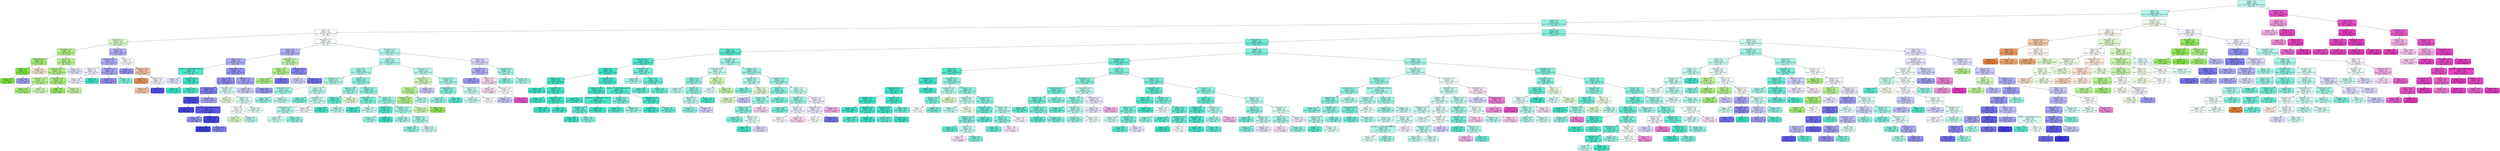 digraph Tree {
node [shape=box, style="filled, rounded", color="black", fontname=helvetica] ;
edge [fontname=helvetica] ;
0 [label="Speed <= 12.0\nentropy = 2.01\nsamples = 104358\nvalue = [6106, 12044, 47829, 20236, 18143]\nclass = OK", fillcolor="#bef6ec"] ;
1 [label="Move <= 2.5\nentropy = 1.83\nsamples = 88233\nvalue = [6106, 12044, 46103, 20236, 3744]\nclass = OK", fillcolor="#b4f5e9"] ;
0 -> 1 [labeldistance=2.5, labelangle=45, headlabel="True"] ;
2 [label="Speed <= 7.0\nentropy = 1.4\nsamples = 65801\nvalue = [99, 4614, 42283, 15547, 3258]\nclass = OK", fillcolor="#96f1e0"] ;
1 -> 2 ;
3 [label="Speed <= 4.0\nentropy = 1.61\nsamples = 11669\nvalue = [98, 1617, 4862, 4874, 218]\nclass = BAD", fillcolor="#ffffff"] ;
2 -> 3 ;
4 [label="Mud_Ahead <= 2.5\nentropy = 1.66\nsamples = 1094\nvalue = [98, 546, 107, 343, 0]\nclass = GOOD", fillcolor="#dbf8c9"] ;
3 -> 4 ;
5 [label="Mud_Ahead <= 0.5\nentropy = 1.35\nsamples = 699\nvalue = [62, 469, 28, 140, 0]\nclass = GOOD", fillcolor="#b1f08a"] ;
4 -> 5 ;
6 [label="Speed_Ahead <= 0.5\nentropy = 0.92\nsamples = 163\nvalue = [36, 123, 0, 4, 0]\nclass = GOOD", fillcolor="#a5ed77"] ;
5 -> 6 ;
7 [label="Move <= 1.0\nentropy = 0.32\nsamples = 101\nvalue = [1, 96, 0, 4, 0]\nclass = GOOD", fillcolor="#82e643"] ;
6 -> 7 ;
8 [label="entropy = 0.14\nsamples = 98\nvalue = [0, 96, 0, 2, 0]\nclass = GOOD", fillcolor="#7ee63d"] ;
7 -> 8 ;
9 [label="entropy = 0.92\nsamples = 3\nvalue = [1, 0, 0, 2, 0]\nclass = BAD", fillcolor="#9e9cf2"] ;
7 -> 9 ;
10 [label="entropy = 0.99\nsamples = 62\nvalue = [35, 27, 0, 0, 0]\nclass = GREAT", fillcolor="#f9e2d2"] ;
6 -> 10 ;
11 [label="Move <= 0.5\nentropy = 1.34\nsamples = 536\nvalue = [26, 346, 28, 136, 0]\nclass = GOOD", fillcolor="#baf197"] ;
5 -> 11 ;
12 [label="Speed_Ahead <= 0.5\nentropy = 1.21\nsamples = 497\nvalue = [20, 341, 16, 120, 0]\nclass = GOOD", fillcolor="#b2f08b"] ;
11 -> 12 ;
13 [label="Mud_Ahead <= 1.5\nentropy = 1.12\nsamples = 271\nvalue = [0, 180, 13, 78, 0]\nclass = GOOD", fillcolor="#b9f196"] ;
12 -> 13 ;
14 [label="entropy = 0.84\nsamples = 143\nvalue = [0, 109, 1, 33, 0]\nclass = GOOD", fillcolor="#a4ed76"] ;
13 -> 14 ;
15 [label="entropy = 1.32\nsamples = 128\nvalue = [0, 71, 12, 45, 0]\nclass = GOOD", fillcolor="#d6f7c1"] ;
13 -> 15 ;
16 [label="Mud_Ahead <= 1.5\nentropy = 1.19\nsamples = 226\nvalue = [20, 161, 3, 42, 0]\nclass = GOOD", fillcolor="#aaee7f"] ;
12 -> 16 ;
17 [label="entropy = 0.94\nsamples = 116\nvalue = [15, 93, 1, 7, 0]\nclass = GOOD", fillcolor="#99eb66"] ;
16 -> 17 ;
18 [label="entropy = 1.26\nsamples = 110\nvalue = [5, 68, 2, 35, 0]\nclass = GOOD", fillcolor="#c5f4a8"] ;
16 -> 18 ;
19 [label="entropy = 1.85\nsamples = 39\nvalue = [6, 5, 12, 16, 0]\nclass = BAD", fillcolor="#e2e2fb"] ;
11 -> 19 ;
20 [label="Move <= 0.5\nentropy = 1.73\nsamples = 395\nvalue = [36, 77, 79, 203, 0]\nclass = BAD", fillcolor="#b2b1f5"] ;
4 -> 20 ;
21 [label="Mud_Ahead <= 3.5\nentropy = 1.49\nsamples = 311\nvalue = [2, 69, 71, 169, 0]\nclass = BAD", fillcolor="#afaef4"] ;
20 -> 21 ;
22 [label="Boosts <= 9.5\nentropy = 1.5\nsamples = 129\nvalue = [1, 52, 18, 58, 0]\nclass = BAD", fillcolor="#f0f0fd"] ;
21 -> 22 ;
23 [label="entropy = 1.44\nsamples = 124\nvalue = [1, 52, 13, 58, 0]\nclass = BAD", fillcolor="#efeffd"] ;
22 -> 23 ;
24 [label="entropy = 0.0\nsamples = 5\nvalue = [0, 0, 5, 0, 0]\nclass = OK", fillcolor="#39e5c5"] ;
22 -> 24 ;
25 [label="Mud_Ahead <= 5.5\nentropy = 1.31\nsamples = 182\nvalue = [1, 17, 53, 111, 0]\nclass = BAD", fillcolor="#a7a6f3"] ;
21 -> 25 ;
26 [label="entropy = 1.26\nsamples = 158\nvalue = [1, 16, 36, 105, 0]\nclass = BAD", fillcolor="#918ff0"] ;
25 -> 26 ;
27 [label="entropy = 1.04\nsamples = 24\nvalue = [0, 1, 17, 6, 0]\nclass = OK", fillcolor="#86efdc"] ;
25 -> 27 ;
28 [label="Boosts <= 0.5\nentropy = 1.7\nsamples = 84\nvalue = [34, 8, 8, 34, 0]\nclass = GREAT", fillcolor="#ffffff"] ;
20 -> 28 ;
29 [label="entropy = 1.3\nsamples = 36\nvalue = [6, 0, 7, 23, 0]\nclass = BAD", fillcolor="#9392f1"] ;
28 -> 29 ;
30 [label="Mud_Down <= 1.5\nentropy = 1.49\nsamples = 48\nvalue = [28, 8, 1, 11, 0]\nclass = GREAT", fillcolor="#f3c5a4"] ;
28 -> 30 ;
31 [label="entropy = 0.59\nsamples = 21\nvalue = [18, 3, 0, 0, 0]\nclass = GREAT", fillcolor="#e9965a"] ;
30 -> 31 ;
32 [label="Mud_Up <= 2.5\nentropy = 1.69\nsamples = 27\nvalue = [10, 5, 1, 11, 0]\nclass = BAD", fillcolor="#f4f3fd"] ;
30 -> 32 ;
33 [label="entropy = 1.55\nsamples = 17\nvalue = [10, 4, 1, 2, 0]\nclass = GREAT", fillcolor="#f3c5a4"] ;
32 -> 33 ;
34 [label="entropy = 0.47\nsamples = 10\nvalue = [0, 1, 0, 9, 0]\nclass = BAD", fillcolor="#524fe8"] ;
32 -> 34 ;
35 [label="Mud_Ahead <= 1.5\nentropy = 1.49\nsamples = 10575\nvalue = [0, 1071, 4755, 4531, 218]\nclass = OK", fillcolor="#f8fefd"] ;
3 -> 35 ;
36 [label="Boosts <= 0.5\nentropy = 1.42\nsamples = 4659\nvalue = [0, 729, 1304, 2618, 8]\nclass = BAD", fillcolor="#b3b1f5"] ;
35 -> 36 ;
37 [label="Speed <= 5.5\nentropy = 1.26\nsamples = 3931\nvalue = [0, 286, 1257, 2380, 8]\nclass = BAD", fillcolor="#adacf4"] ;
36 -> 37 ;
38 [label="Speed_Up <= 2.305843009213694e+18\nentropy = 0.53\nsamples = 423\nvalue = [0, 6, 380, 37, 0]\nclass = OK", fillcolor="#4fe8cb"] ;
37 -> 38 ;
39 [label="entropy = 1.43\nsamples = 44\nvalue = [0, 6, 17, 21, 0]\nclass = BAD", fillcolor="#e2e2fb"] ;
38 -> 39 ;
40 [label="Mud_Ahead <= 0.5\nentropy = 0.25\nsamples = 379\nvalue = [0, 0, 363, 16, 0]\nclass = OK", fillcolor="#42e6c8"] ;
38 -> 40 ;
41 [label="entropy = 0.0\nsamples = 138\nvalue = [0, 0, 138, 0, 0]\nclass = OK", fillcolor="#39e5c5"] ;
40 -> 41 ;
42 [label="entropy = 0.35\nsamples = 241\nvalue = [0, 0, 225, 16, 0]\nclass = OK", fillcolor="#47e7c9"] ;
40 -> 42 ;
43 [label="Speed_Ahead <= 0.5\nentropy = 1.2\nsamples = 3508\nvalue = [0, 280, 877, 2343, 8]\nclass = BAD", fillcolor="#9291f1"] ;
37 -> 43 ;
44 [label="Move <= 0.5\nentropy = 1.03\nsamples = 2579\nvalue = [0, 58, 725, 1788, 8]\nclass = BAD", fillcolor="#8f8df0"] ;
43 -> 44 ;
45 [label="Mud_Ahead <= 0.5\nentropy = 0.82\nsamples = 2272\nvalue = [0, 0, 583, 1689, 0]\nclass = BAD", fillcolor="#7f7dee"] ;
44 -> 45 ;
46 [label="Speed_Up <= 0.5\nentropy = 0.41\nsamples = 798\nvalue = [0, 0, 65, 733, 0]\nclass = BAD", fillcolor="#4d4be7"] ;
45 -> 46 ;
47 [label="entropy = 0.29\nsamples = 489\nvalue = [0, 0, 25, 464, 0]\nclass = BAD", fillcolor="#4744e6"] ;
46 -> 47 ;
48 [label="Speed_Up <= 2.305843009213694e+18\nentropy = 0.56\nsamples = 309\nvalue = [0, 0, 40, 269, 0]\nclass = BAD", fillcolor="#5956e9"] ;
46 -> 48 ;
49 [label="entropy = 0.89\nsamples = 90\nvalue = [0, 0, 28, 62, 0]\nclass = BAD", fillcolor="#9492f1"] ;
48 -> 49 ;
50 [label="Speed_Down <= 0.5\nentropy = 0.31\nsamples = 219\nvalue = [0, 0, 12, 207, 0]\nclass = BAD", fillcolor="#4744e7"] ;
48 -> 50 ;
51 [label="entropy = 0.17\nsamples = 193\nvalue = [0, 0, 5, 188, 0]\nclass = BAD", fillcolor="#413ee6"] ;
50 -> 51 ;
52 [label="entropy = 0.84\nsamples = 26\nvalue = [0, 0, 7, 19, 0]\nclass = BAD", fillcolor="#8482ef"] ;
50 -> 52 ;
53 [label="entropy = 0.94\nsamples = 1474\nvalue = [0, 0, 518, 956, 0]\nclass = BAD", fillcolor="#a6a4f3"] ;
45 -> 53 ;
54 [label="Mud_Down <= 0.5\nentropy = 1.63\nsamples = 307\nvalue = [0, 58, 142, 99, 8]\nclass = OK", fillcolor="#d6faf3"] ;
44 -> 54 ;
55 [label="entropy = 1.49\nsamples = 62\nvalue = [0, 30, 24, 7, 1]\nclass = GOOD", fillcolor="#eafbe0"] ;
54 -> 55 ;
56 [label="Mud_Up <= 0.5\nentropy = 1.54\nsamples = 245\nvalue = [0, 28, 118, 92, 7]\nclass = OK", fillcolor="#ddfbf5"] ;
54 -> 56 ;
57 [label="Move <= 1.5\nentropy = 1.67\nsamples = 46\nvalue = [0, 18, 19, 7, 2]\nclass = OK", fillcolor="#f8fefd"] ;
56 -> 57 ;
58 [label="entropy = 1.33\nsamples = 31\nvalue = [0, 17, 11, 3, 0]\nclass = GOOD", fillcolor="#d7f7c4"] ;
57 -> 58 ;
59 [label="entropy = 1.64\nsamples = 15\nvalue = [0, 1, 8, 4, 2]\nclass = OK", fillcolor="#b7f6ea"] ;
57 -> 59 ;
60 [label="entropy = 1.38\nsamples = 199\nvalue = [0, 10, 99, 85, 5]\nclass = OK", fillcolor="#e7fcf8"] ;
56 -> 60 ;
61 [label="Mud_Ahead <= 0.5\nentropy = 1.36\nsamples = 929\nvalue = [0, 222, 152, 555, 0]\nclass = BAD", fillcolor="#a3a2f3"] ;
43 -> 61 ;
62 [label="entropy = 1.26\nsamples = 322\nvalue = [0, 127, 20, 175, 0]\nclass = BAD", fillcolor="#cfcef9"] ;
61 -> 62 ;
63 [label="entropy = 1.32\nsamples = 607\nvalue = [0, 95, 132, 380, 0]\nclass = BAD", fillcolor="#9998f1"] ;
61 -> 63 ;
64 [label="Speed_Ahead <= 1.5\nentropy = 1.22\nsamples = 728\nvalue = [0, 443, 47, 238, 0]\nclass = GOOD", fillcolor="#c8f4ac"] ;
36 -> 64 ;
65 [label="Boosts <= 1.5\nentropy = 1.12\nsamples = 623\nvalue = [0, 422, 35, 166, 0]\nclass = GOOD", fillcolor="#b5f090"] ;
64 -> 65 ;
66 [label="entropy = 1.05\nsamples = 592\nvalue = [0, 422, 28, 142, 0]\nclass = GOOD", fillcolor="#adef84"] ;
65 -> 66 ;
67 [label="entropy = 0.77\nsamples = 31\nvalue = [0, 0, 7, 24, 0]\nclass = BAD", fillcolor="#7573ed"] ;
65 -> 67 ;
68 [label="Mud_Ahead <= 0.5\nentropy = 1.2\nsamples = 105\nvalue = [0, 21, 12, 72, 0]\nclass = BAD", fillcolor="#8987ef"] ;
64 -> 68 ;
69 [label="entropy = 1.14\nsamples = 36\nvalue = [0, 15, 1, 20, 0]\nclass = BAD", fillcolor="#d1d0f9"] ;
68 -> 69 ;
70 [label="entropy = 1.04\nsamples = 69\nvalue = [0, 6, 11, 52, 0]\nclass = BAD", fillcolor="#7573ed"] ;
68 -> 70 ;
71 [label="Mud_Ahead <= 4.5\nentropy = 1.39\nsamples = 5916\nvalue = [0, 342, 3451, 1913, 210]\nclass = OK", fillcolor="#b3f5e9"] ;
35 -> 71 ;
72 [label="Boosts <= 0.5\nentropy = 1.33\nsamples = 5452\nvalue = [0, 335, 3304, 1699, 114]\nclass = OK", fillcolor="#aaf4e6"] ;
71 -> 72 ;
73 [label="Move <= 0.5\nentropy = 1.22\nsamples = 4250\nvalue = [0, 110, 2661, 1375, 104]\nclass = OK", fillcolor="#a6f3e5"] ;
72 -> 73 ;
74 [label="Mud_Ahead <= 2.5\nentropy = 1.15\nsamples = 3372\nvalue = [0, 35, 2082, 1183, 72]\nclass = OK", fillcolor="#aef4e7"] ;
73 -> 74 ;
75 [label="Speed_Ahead <= 0.5\nentropy = 1.04\nsamples = 2033\nvalue = [0, 29, 1308, 692, 4]\nclass = OK", fillcolor="#a4f3e4"] ;
74 -> 75 ;
76 [label="entropy = 0.94\nsamples = 1436\nvalue = [0, 0, 962, 470, 4]\nclass = OK", fillcolor="#9af2e1"] ;
75 -> 76 ;
77 [label="entropy = 1.2\nsamples = 597\nvalue = [0, 29, 346, 222, 0]\nclass = OK", fillcolor="#bef6ec"] ;
75 -> 77 ;
78 [label="Speed <= 5.5\nentropy = 1.24\nsamples = 1339\nvalue = [0, 6, 774, 491, 68]\nclass = OK", fillcolor="#bdf6ec"] ;
74 -> 78 ;
79 [label="entropy = 0.8\nsamples = 125\nvalue = [0, 0, 95, 30, 0]\nclass = OK", fillcolor="#78edd7"] ;
78 -> 79 ;
80 [label="Mud_Ahead <= 3.5\nentropy = 1.27\nsamples = 1214\nvalue = [0, 6, 679, 461, 68]\nclass = OK", fillcolor="#c6f7ee"] ;
78 -> 80 ;
81 [label="Speed_Ahead <= 0.5\nentropy = 1.22\nsamples = 906\nvalue = [0, 6, 542, 317, 41]\nclass = OK", fillcolor="#b3f5e9"] ;
80 -> 81 ;
82 [label="entropy = 1.21\nsamples = 567\nvalue = [0, 0, 311, 230, 26]\nclass = OK", fillcolor="#cff9f1"] ;
81 -> 82 ;
83 [label="entropy = 1.18\nsamples = 339\nvalue = [0, 6, 231, 87, 15]\nclass = OK", fillcolor="#8ef0de"] ;
81 -> 83 ;
84 [label="entropy = 1.34\nsamples = 308\nvalue = [0, 0, 137, 144, 27]\nclass = BAD", fillcolor="#f7f7fe"] ;
80 -> 84 ;
85 [label="Mud_Up <= 0.5\nentropy = 1.35\nsamples = 878\nvalue = [0, 75, 579, 192, 32]\nclass = OK", fillcolor="#8ff0de"] ;
73 -> 85 ;
86 [label="Speed_Up <= 0.5\nentropy = 1.26\nsamples = 118\nvalue = [0, 33, 74, 11, 0]\nclass = OK", fillcolor="#9ff2e3"] ;
85 -> 86 ;
87 [label="Move <= 1.5\nentropy = 0.96\nsamples = 70\nvalue = [0, 7, 55, 8, 0]\nclass = OK", fillcolor="#69ebd3"] ;
86 -> 87 ;
88 [label="entropy = 0.36\nsamples = 44\nvalue = [0, 0, 41, 3, 0]\nclass = OK", fillcolor="#47e7c9"] ;
87 -> 88 ;
89 [label="entropy = 1.45\nsamples = 26\nvalue = [0, 7, 14, 5, 0]\nclass = OK", fillcolor="#b6f5ea"] ;
87 -> 89 ;
90 [label="entropy = 1.26\nsamples = 48\nvalue = [0, 26, 19, 3, 0]\nclass = GOOD", fillcolor="#dff9cf"] ;
86 -> 90 ;
91 [label="Mud_Down <= 0.5\nentropy = 1.31\nsamples = 760\nvalue = [0, 42, 505, 181, 32]\nclass = OK", fillcolor="#90f0df"] ;
85 -> 91 ;
92 [label="Speed_Down <= 0.5\nentropy = 1.1\nsamples = 146\nvalue = [0, 27, 106, 13, 0]\nclass = OK", fillcolor="#7ceed8"] ;
91 -> 92 ;
93 [label="entropy = 0.37\nsamples = 70\nvalue = [0, 0, 65, 5, 0]\nclass = OK", fillcolor="#48e7c9"] ;
92 -> 93 ;
94 [label="entropy = 1.35\nsamples = 76\nvalue = [0, 27, 41, 8, 0]\nclass = OK", fillcolor="#c6f8ee"] ;
92 -> 94 ;
95 [label="Speed <= 5.5\nentropy = 1.27\nsamples = 614\nvalue = [0, 15, 399, 168, 32]\nclass = OK", fillcolor="#98f2e1"] ;
91 -> 95 ;
96 [label="Mud_Up <= 4.5\nentropy = 0.54\nsamples = 85\nvalue = [0, 1, 76, 8, 0]\nclass = OK", fillcolor="#50e8cc"] ;
95 -> 96 ;
97 [label="entropy = 1.12\nsamples = 25\nvalue = [0, 1, 16, 8, 0]\nclass = OK", fillcolor="#a2f3e4"] ;
96 -> 97 ;
98 [label="entropy = 0.0\nsamples = 60\nvalue = [0, 0, 60, 0, 0]\nclass = OK", fillcolor="#39e5c5"] ;
96 -> 98 ;
99 [label="Mud_Down <= 1.5\nentropy = 1.34\nsamples = 529\nvalue = [0, 14, 323, 160, 32]\nclass = OK", fillcolor="#a8f4e5"] ;
95 -> 99 ;
100 [label="entropy = 1.08\nsamples = 185\nvalue = [0, 5, 119, 61, 0]\nclass = OK", fillcolor="#a2f3e4"] ;
99 -> 100 ;
101 [label="Mud_Up <= 2.5\nentropy = 1.42\nsamples = 344\nvalue = [0, 9, 204, 99, 32]\nclass = OK", fillcolor="#aaf4e6"] ;
99 -> 101 ;
102 [label="entropy = 1.29\nsamples = 185\nvalue = [0, 8, 122, 47, 8]\nclass = OK", fillcolor="#93f1df"] ;
101 -> 102 ;
103 [label="entropy = 1.48\nsamples = 159\nvalue = [0, 1, 82, 52, 24]\nclass = OK", fillcolor="#c7f8ef"] ;
101 -> 103 ;
104 [label="Mud_Ahead <= 2.5\nentropy = 1.5\nsamples = 1202\nvalue = [0, 225, 643, 324, 10]\nclass = OK", fillcolor="#b7f6ea"] ;
72 -> 104 ;
105 [label="Speed_Ahead <= 1.5\nentropy = 1.41\nsamples = 350\nvalue = [0, 191, 108, 51, 0]\nclass = GOOD", fillcolor="#d2f6bb"] ;
104 -> 105 ;
106 [label="Boosts <= 1.5\nentropy = 1.11\nsamples = 277\nvalue = [0, 183, 82, 12, 0]\nclass = GOOD", fillcolor="#bbf298"] ;
105 -> 106 ;
107 [label="Speed_Down <= 0.5\nentropy = 0.98\nsamples = 259\nvalue = [0, 183, 71, 5, 0]\nclass = GOOD", fillcolor="#b0f089"] ;
106 -> 107 ;
108 [label="entropy = 1.07\nsamples = 161\nvalue = [0, 99, 59, 3, 0]\nclass = GOOD", fillcolor="#cbf5b1"] ;
107 -> 108 ;
109 [label="entropy = 0.68\nsamples = 98\nvalue = [0, 84, 12, 2, 0]\nclass = GOOD", fillcolor="#90e959"] ;
107 -> 109 ;
110 [label="entropy = 0.96\nsamples = 18\nvalue = [0, 0, 11, 7, 0]\nclass = OK", fillcolor="#b7f6ea"] ;
106 -> 110 ;
111 [label="entropy = 1.36\nsamples = 73\nvalue = [0, 8, 26, 39, 0]\nclass = BAD", fillcolor="#c9c8f8"] ;
105 -> 111 ;
112 [label="Mud_Ahead <= 3.5\nentropy = 1.21\nsamples = 852\nvalue = [0, 34, 535, 273, 10]\nclass = OK", fillcolor="#a5f3e5"] ;
104 -> 112 ;
113 [label="Speed_Ahead <= 0.5\nentropy = 1.19\nsamples = 410\nvalue = [0, 30, 285, 91, 4]\nclass = OK", fillcolor="#87efdc"] ;
112 -> 113 ;
114 [label="entropy = 1.23\nsamples = 351\nvalue = [0, 29, 233, 87, 2]\nclass = OK", fillcolor="#91f1df"] ;
113 -> 114 ;
115 [label="entropy = 0.69\nsamples = 59\nvalue = [0, 1, 52, 4, 2]\nclass = OK", fillcolor="#52e8cc"] ;
113 -> 115 ;
116 [label="Boosts <= 1.5\nentropy = 1.14\nsamples = 442\nvalue = [0, 4, 250, 182, 6]\nclass = OK", fillcolor="#cbf8f0"] ;
112 -> 116 ;
117 [label="entropy = 1.1\nsamples = 436\nvalue = [0, 4, 247, 182, 3]\nclass = OK", fillcolor="#ccf8f0"] ;
116 -> 117 ;
118 [label="entropy = 1.0\nsamples = 6\nvalue = [0, 0, 3, 0, 3]\nclass = OK", fillcolor="#ffffff"] ;
116 -> 118 ;
119 [label="Move <= 0.5\nentropy = 1.6\nsamples = 464\nvalue = [0, 7, 147, 214, 96]\nclass = BAD", fillcolor="#d6d5fa"] ;
71 -> 119 ;
120 [label="Mud_Ahead <= 5.5\nentropy = 1.46\nsamples = 346\nvalue = [0, 0, 75, 186, 85]\nclass = BAD", fillcolor="#b4b2f5"] ;
119 -> 120 ;
121 [label="entropy = 1.34\nsamples = 247\nvalue = [0, 0, 56, 152, 39]\nclass = BAD", fillcolor="#9d9bf2"] ;
120 -> 121 ;
122 [label="Boosts <= 0.5\nentropy = 1.5\nsamples = 99\nvalue = [0, 0, 19, 34, 46]\nclass = TERRIBLE", fillcolor="#fadaf3"] ;
120 -> 122 ;
123 [label="entropy = 0.99\nsamples = 22\nvalue = [0, 0, 10, 0, 12]\nclass = TERRIBLE", fillcolor="#fbdef4"] ;
122 -> 123 ;
124 [label="Mud_Ahead <= 6.5\nentropy = 1.4\nsamples = 77\nvalue = [0, 0, 9, 34, 34]\nclass = BAD", fillcolor="#ffffff"] ;
122 -> 124 ;
125 [label="entropy = 1.42\nsamples = 61\nvalue = [0, 0, 9, 32, 20]\nclass = BAD", fillcolor="#c6c5f7"] ;
124 -> 125 ;
126 [label="entropy = 0.54\nsamples = 16\nvalue = [0, 0, 0, 2, 14]\nclass = TERRIBLE", fillcolor="#e955c9"] ;
124 -> 126 ;
127 [label="Mud_Down <= 1.5\nentropy = 1.49\nsamples = 118\nvalue = [0, 7, 72, 28, 11]\nclass = OK", fillcolor="#9ef2e3"] ;
119 -> 127 ;
128 [label="entropy = 1.2\nsamples = 49\nvalue = [0, 5, 33, 11, 0]\nclass = OK", fillcolor="#8cf0dd"] ;
127 -> 128 ;
129 [label="entropy = 1.53\nsamples = 69\nvalue = [0, 2, 39, 17, 11]\nclass = OK", fillcolor="#abf4e6"] ;
127 -> 129 ;
130 [label="Boosts <= 0.5\nentropy = 1.29\nsamples = 54132\nvalue = [1, 2997, 37421, 10673, 3040]\nclass = OK", fillcolor="#85efdb"] ;
2 -> 130 ;
131 [label="Mud_Ahead <= 1.5\nentropy = 1.07\nsamples = 38702\nvalue = [0, 1005, 29792, 5744, 2161]\nclass = OK", fillcolor="#6fecd5"] ;
130 -> 131 ;
132 [label="Move <= 0.5\nentropy = 0.8\nsamples = 15674\nvalue = [0, 694, 13457, 1074, 449]\nclass = OK", fillcolor="#57e9ce"] ;
131 -> 132 ;
133 [label="Speed_Ahead <= 0.5\nentropy = 0.54\nsamples = 12831\nvalue = [0, 501, 11752, 402, 176]\nclass = OK", fillcolor="#4ae7ca"] ;
132 -> 133 ;
134 [label="Speed <= 8.5\nentropy = 0.26\nsamples = 9966\nvalue = [0, 0, 9602, 221, 143]\nclass = OK", fillcolor="#40e6c7"] ;
133 -> 134 ;
135 [label="Speed_Up <= 0.5\nentropy = 0.15\nsamples = 5553\nvalue = [0, 0, 5449, 42, 62]\nclass = OK", fillcolor="#3de5c6"] ;
134 -> 135 ;
136 [label="entropy = 0.13\nsamples = 3983\nvalue = [0, 0, 3920, 15, 48]\nclass = OK", fillcolor="#3ce5c6"] ;
135 -> 136 ;
137 [label="Speed_Up <= 1.5\nentropy = 0.2\nsamples = 1570\nvalue = [0, 0, 1529, 27, 14]\nclass = OK", fillcolor="#3ee6c7"] ;
135 -> 137 ;
138 [label="entropy = 0.25\nsamples = 411\nvalue = [0, 0, 394, 17, 0]\nclass = OK", fillcolor="#42e6c8"] ;
137 -> 138 ;
139 [label="Speed_Down <= 0.5\nentropy = 0.17\nsamples = 1159\nvalue = [0, 0, 1135, 10, 14]\nclass = OK", fillcolor="#3de6c6"] ;
137 -> 139 ;
140 [label="entropy = 0.13\nsamples = 1043\nvalue = [0, 0, 1027, 4, 12]\nclass = OK", fillcolor="#3ce5c6"] ;
139 -> 140 ;
141 [label="entropy = 0.42\nsamples = 116\nvalue = [0, 0, 108, 6, 2]\nclass = OK", fillcolor="#47e7c9"] ;
139 -> 141 ;
142 [label="Speed_Up <= 0.5\nentropy = 0.38\nsamples = 4413\nvalue = [0, 0, 4153, 179, 81]\nclass = OK", fillcolor="#45e7c9"] ;
134 -> 142 ;
143 [label="Speed_Down <= 0.5\nentropy = 0.29\nsamples = 3216\nvalue = [0, 0, 3084, 80, 52]\nclass = OK", fillcolor="#41e6c7"] ;
142 -> 143 ;
144 [label="entropy = 0.22\nsamples = 1919\nvalue = [0, 0, 1864, 27, 28]\nclass = OK", fillcolor="#3fe6c7"] ;
143 -> 144 ;
145 [label="Speed_Down <= 2.305843009213694e+18\nentropy = 0.38\nsamples = 1297\nvalue = [0, 0, 1220, 53, 24]\nclass = OK", fillcolor="#45e7c9"] ;
143 -> 145 ;
146 [label="Mud_Down <= 1.5\nentropy = 0.85\nsamples = 242\nvalue = [0, 0, 195, 38, 9]\nclass = OK", fillcolor="#67ebd2"] ;
145 -> 146 ;
147 [label="entropy = 0.28\nsamples = 105\nvalue = [0, 0, 100, 5, 0]\nclass = OK", fillcolor="#43e6c8"] ;
146 -> 147 ;
148 [label="entropy = 1.12\nsamples = 137\nvalue = [0, 0, 95, 33, 9]\nclass = OK", fillcolor="#89f0dc"] ;
146 -> 148 ;
149 [label="entropy = 0.21\nsamples = 1055\nvalue = [0, 0, 1025, 15, 15]\nclass = OK", fillcolor="#3fe6c7"] ;
145 -> 149 ;
150 [label="Mud_Up <= 2.305843009213694e+18\nentropy = 0.57\nsamples = 1197\nvalue = [0, 0, 1069, 99, 29]\nclass = OK", fillcolor="#50e8cc"] ;
142 -> 150 ;
151 [label="Mud_Up <= 1.5\nentropy = 1.01\nsamples = 334\nvalue = [0, 0, 248, 68, 18]\nclass = OK", fillcolor="#79edd8"] ;
150 -> 151 ;
152 [label="entropy = 0.46\nsamples = 135\nvalue = [0, 0, 122, 13, 0]\nclass = OK", fillcolor="#4ee8cb"] ;
151 -> 152 ;
153 [label="entropy = 1.24\nsamples = 199\nvalue = [0, 0, 126, 55, 18]\nclass = OK", fillcolor="#9df2e2"] ;
151 -> 153 ;
154 [label="Speed_Down <= 0.5\nentropy = 0.32\nsamples = 863\nvalue = [0, 0, 821, 31, 11]\nclass = OK", fillcolor="#43e6c8"] ;
150 -> 154 ;
155 [label="entropy = 0.22\nsamples = 777\nvalue = [0, 0, 754, 15, 8]\nclass = OK", fillcolor="#3fe6c7"] ;
154 -> 155 ;
156 [label="entropy = 0.9\nsamples = 86\nvalue = [0, 0, 67, 16, 3]\nclass = OK", fillcolor="#6fecd5"] ;
154 -> 156 ;
157 [label="Mud_Ahead <= 0.5\nentropy = 1.08\nsamples = 2865\nvalue = [0, 501, 2150, 181, 33]\nclass = OK", fillcolor="#75edd7"] ;
133 -> 157 ;
158 [label="entropy = 1.09\nsamples = 925\nvalue = [0, 328, 577, 6, 14]\nclass = OK", fillcolor="#acf4e7"] ;
157 -> 158 ;
159 [label="Speed <= 8.5\nentropy = 0.93\nsamples = 1940\nvalue = [0, 173, 1573, 175, 19]\nclass = OK", fillcolor="#62ead1"] ;
157 -> 159 ;
160 [label="entropy = 0.82\nsamples = 1135\nvalue = [0, 173, 930, 23, 9]\nclass = OK", fillcolor="#63ebd1"] ;
159 -> 160 ;
161 [label="entropy = 0.79\nsamples = 805\nvalue = [0, 0, 643, 152, 10]\nclass = OK", fillcolor="#6aebd3"] ;
159 -> 161 ;
162 [label="Mud_Down <= 0.5\nentropy = 1.52\nsamples = 2843\nvalue = [0, 193, 1705, 672, 273]\nclass = OK", fillcolor="#a1f3e3"] ;
132 -> 162 ;
163 [label="Speed_Down <= 0.5\nentropy = 1.6\nsamples = 339\nvalue = [0, 106, 173, 46, 14]\nclass = OK", fillcolor="#c6f8ee"] ;
162 -> 163 ;
164 [label="Mud_Up <= 0.5\nentropy = 1.34\nsamples = 168\nvalue = [0, 8, 112, 37, 11]\nclass = OK", fillcolor="#8ef0de"] ;
163 -> 164 ;
165 [label="entropy = 0.97\nsamples = 20\nvalue = [0, 8, 12, 0, 0]\nclass = OK", fillcolor="#bdf6ec"] ;
164 -> 165 ;
166 [label="Move <= 1.5\nentropy = 1.16\nsamples = 148\nvalue = [0, 0, 100, 37, 11]\nclass = OK", fillcolor="#8ff0de"] ;
164 -> 166 ;
167 [label="Mud_Up <= 2.5\nentropy = 1.34\nsamples = 102\nvalue = [0, 0, 57, 34, 11]\nclass = OK", fillcolor="#bcf6eb"] ;
166 -> 167 ;
168 [label="entropy = 1.03\nsamples = 71\nvalue = [0, 0, 49, 20, 2]\nclass = OK", fillcolor="#8ef0de"] ;
167 -> 168 ;
169 [label="entropy = 1.54\nsamples = 31\nvalue = [0, 0, 8, 14, 9]\nclass = BAD", fillcolor="#d3d2f9"] ;
167 -> 169 ;
170 [label="entropy = 0.35\nsamples = 46\nvalue = [0, 0, 43, 3, 0]\nclass = OK", fillcolor="#47e7c9"] ;
166 -> 170 ;
171 [label="Move <= 1.5\nentropy = 1.32\nsamples = 171\nvalue = [0, 98, 61, 9, 3]\nclass = GOOD", fillcolor="#d3f6bc"] ;
163 -> 171 ;
172 [label="entropy = 1.3\nsamples = 14\nvalue = [0, 0, 7, 6, 1]\nclass = OK", fillcolor="#e6fcf8"] ;
171 -> 172 ;
173 [label="entropy = 1.14\nsamples = 157\nvalue = [0, 98, 54, 3, 2]\nclass = GOOD", fillcolor="#c7f4aa"] ;
171 -> 173 ;
174 [label="Mud_Up <= 0.5\nentropy = 1.44\nsamples = 2504\nvalue = [0, 87, 1532, 626, 259]\nclass = OK", fillcolor="#9ff2e3"] ;
162 -> 174 ;
175 [label="Speed_Up <= 0.5\nentropy = 1.6\nsamples = 341\nvalue = [0, 87, 188, 47, 19]\nclass = OK", fillcolor="#b0f5e8"] ;
174 -> 175 ;
176 [label="entropy = 1.12\nsamples = 175\nvalue = [0, 0, 124, 37, 14]\nclass = OK", fillcolor="#82efda"] ;
175 -> 176 ;
177 [label="Move <= 1.5\nentropy = 1.42\nsamples = 166\nvalue = [0, 87, 64, 10, 5]\nclass = GOOD", fillcolor="#e1f9d2"] ;
175 -> 177 ;
178 [label="entropy = 1.27\nsamples = 155\nvalue = [0, 87, 60, 4, 4]\nclass = GOOD", fillcolor="#d9f8c7"] ;
177 -> 178 ;
179 [label="entropy = 1.32\nsamples = 11\nvalue = [0, 0, 4, 6, 1]\nclass = BAD", fillcolor="#c7c6f8"] ;
177 -> 179 ;
180 [label="Mud_Down <= 2.5\nentropy = 1.29\nsamples = 2163\nvalue = [0, 0, 1344, 579, 240]\nclass = OK", fillcolor="#9ff2e3"] ;
174 -> 180 ;
181 [label="Move <= 1.5\nentropy = 1.1\nsamples = 1244\nvalue = [0, 0, 869, 298, 77]\nclass = OK", fillcolor="#87efdc"] ;
180 -> 181 ;
182 [label="Mud_Up <= 3.5\nentropy = 1.28\nsamples = 448\nvalue = [0, 0, 281, 117, 50]\nclass = OK", fillcolor="#9df2e2"] ;
181 -> 182 ;
183 [label="Mud_Up <= 2.5\nentropy = 1.11\nsamples = 392\nvalue = [0, 0, 271, 98, 23]\nclass = OK", fillcolor="#8af0dd"] ;
182 -> 183 ;
184 [label="entropy = 1.0\nsamples = 313\nvalue = [0, 0, 232, 67, 14]\nclass = OK", fillcolor="#7aeed8"] ;
183 -> 184 ;
185 [label="Speed_Up <= 0.5\nentropy = 1.39\nsamples = 79\nvalue = [0, 0, 39, 31, 9]\nclass = OK", fillcolor="#defbf5"] ;
183 -> 185 ;
186 [label="entropy = 0.32\nsamples = 17\nvalue = [0, 0, 16, 0, 1]\nclass = OK", fillcolor="#45e7c9"] ;
185 -> 186 ;
187 [label="entropy = 1.41\nsamples = 62\nvalue = [0, 0, 23, 31, 8]\nclass = BAD", fillcolor="#d7d6fa"] ;
185 -> 187 ;
188 [label="entropy = 1.48\nsamples = 56\nvalue = [0, 0, 10, 19, 27]\nclass = TERRIBLE", fillcolor="#f9d4f1"] ;
182 -> 188 ;
189 [label="entropy = 0.97\nsamples = 796\nvalue = [0, 0, 588, 181, 27]\nclass = OK", fillcolor="#7ceed9"] ;
181 -> 189 ;
190 [label="Move <= 1.5\nentropy = 1.46\nsamples = 919\nvalue = [0, 0, 475, 281, 163]\nclass = OK", fillcolor="#c3f7ed"] ;
180 -> 190 ;
191 [label="Mud_Up <= 2.5\nentropy = 1.27\nsamples = 632\nvalue = [0, 0, 398, 169, 65]\nclass = OK", fillcolor="#9df2e2"] ;
190 -> 191 ;
192 [label="entropy = 0.95\nsamples = 449\nvalue = [0, 0, 336, 99, 14]\nclass = OK", fillcolor="#79edd8"] ;
191 -> 192 ;
193 [label="Mud_Up <= 3.5\nentropy = 1.57\nsamples = 183\nvalue = [0, 0, 62, 70, 51]\nclass = BAD", fillcolor="#f2f2fd"] ;
191 -> 193 ;
194 [label="entropy = 1.5\nsamples = 117\nvalue = [0, 0, 47, 49, 21]\nclass = BAD", fillcolor="#f9f9fe"] ;
193 -> 194 ;
195 [label="entropy = 1.53\nsamples = 66\nvalue = [0, 0, 15, 21, 30]\nclass = TERRIBLE", fillcolor="#fad7f2"] ;
193 -> 195 ;
196 [label="Mud_Down <= 3.5\nentropy = 1.57\nsamples = 287\nvalue = [0, 0, 77, 112, 98]\nclass = BAD", fillcolor="#f1f0fd"] ;
190 -> 196 ;
197 [label="Speed_Down <= 1.5\nentropy = 1.51\nsamples = 179\nvalue = [0, 0, 66, 78, 35]\nclass = BAD", fillcolor="#eaeafc"] ;
196 -> 197 ;
198 [label="entropy = 1.54\nsamples = 157\nvalue = [0, 0, 61, 61, 35]\nclass = OK", fillcolor="#ffffff"] ;
197 -> 198 ;
199 [label="entropy = 0.77\nsamples = 22\nvalue = [0, 0, 5, 17, 0]\nclass = BAD", fillcolor="#7573ed"] ;
197 -> 199 ;
200 [label="entropy = 1.31\nsamples = 108\nvalue = [0, 0, 11, 34, 63]\nclass = TERRIBLE", fillcolor="#f5b1e6"] ;
196 -> 200 ;
201 [label="Speed <= 8.5\nentropy = 1.18\nsamples = 23028\nvalue = [0, 311, 16335, 4670, 1712]\nclass = OK", fillcolor="#81eeda"] ;
131 -> 201 ;
202 [label="Mud_Ahead <= 2.5\nentropy = 0.94\nsamples = 12218\nvalue = [0, 159, 9780, 1718, 561]\nclass = OK", fillcolor="#67ebd2"] ;
201 -> 202 ;
203 [label="Move <= 0.5\nentropy = 0.6\nsamples = 5893\nvalue = [0, 78, 5295, 386, 134]\nclass = OK", fillcolor="#4fe8cb"] ;
202 -> 203 ;
204 [label="Speed_Ahead <= 0.5\nentropy = 0.3\nsamples = 4873\nvalue = [0, 0, 4645, 193, 35]\nclass = OK", fillcolor="#43e6c8"] ;
203 -> 204 ;
205 [label="Speed_Down <= 0.5\nentropy = 0.25\nsamples = 3713\nvalue = [0, 0, 3581, 107, 25]\nclass = OK", fillcolor="#40e6c7"] ;
204 -> 205 ;
206 [label="Speed_Up <= 0.5\nentropy = 0.17\nsamples = 2482\nvalue = [0, 0, 2430, 33, 19]\nclass = OK", fillcolor="#3de6c6"] ;
205 -> 206 ;
207 [label="entropy = 0.11\nsamples = 1578\nvalue = [0, 0, 1558, 7, 13]\nclass = OK", fillcolor="#3ce5c6"] ;
206 -> 207 ;
208 [label="Speed_Up <= 1.5\nentropy = 0.25\nsamples = 904\nvalue = [0, 0, 872, 26, 6]\nclass = OK", fillcolor="#40e6c7"] ;
206 -> 208 ;
209 [label="entropy = 0.64\nsamples = 180\nvalue = [0, 0, 155, 23, 2]\nclass = OK", fillcolor="#59e9ce"] ;
208 -> 209 ;
210 [label="entropy = 0.09\nsamples = 724\nvalue = [0, 0, 717, 3, 4]\nclass = OK", fillcolor="#3be5c6"] ;
208 -> 210 ;
211 [label="Speed_Up <= 0.5\nentropy = 0.37\nsamples = 1231\nvalue = [0, 0, 1151, 74, 6]\nclass = OK", fillcolor="#47e7c9"] ;
205 -> 211 ;
212 [label="Speed_Down <= 2.5\nentropy = 0.24\nsamples = 1022\nvalue = [0, 0, 985, 33, 4]\nclass = OK", fillcolor="#40e6c7"] ;
211 -> 212 ;
213 [label="entropy = 0.69\nsamples = 157\nvalue = [0, 0, 131, 25, 1]\nclass = OK", fillcolor="#60ead0"] ;
212 -> 213 ;
214 [label="entropy = 0.11\nsamples = 865\nvalue = [0, 0, 854, 8, 3]\nclass = OK", fillcolor="#3ce5c6"] ;
212 -> 214 ;
215 [label="entropy = 0.79\nsamples = 209\nvalue = [0, 0, 166, 41, 2]\nclass = OK", fillcolor="#6cecd4"] ;
211 -> 215 ;
216 [label="entropy = 0.45\nsamples = 1160\nvalue = [0, 0, 1064, 86, 10]\nclass = OK", fillcolor="#4be7ca"] ;
204 -> 216 ;
217 [label="Mud_Down <= 0.5\nentropy = 1.48\nsamples = 1020\nvalue = [0, 78, 650, 193, 99]\nclass = OK", fillcolor="#92f1df"] ;
203 -> 217 ;
218 [label="Speed_Down <= 0.5\nentropy = 1.43\nsamples = 145\nvalue = [0, 46, 81, 16, 2]\nclass = OK", fillcolor="#b9f6ea"] ;
217 -> 218 ;
219 [label="Mud_Up <= 0.5\nentropy = 1.19\nsamples = 73\nvalue = [0, 5, 53, 13, 2]\nclass = OK", fillcolor="#7beed8"] ;
218 -> 219 ;
220 [label="entropy = 1.0\nsamples = 10\nvalue = [0, 5, 5, 0, 0]\nclass = GOOD", fillcolor="#ffffff"] ;
219 -> 220 ;
221 [label="entropy = 0.93\nsamples = 63\nvalue = [0, 0, 48, 13, 2]\nclass = OK", fillcolor="#74edd6"] ;
219 -> 221 ;
222 [label="entropy = 1.18\nsamples = 72\nvalue = [0, 41, 28, 3, 0]\nclass = GOOD", fillcolor="#d8f7c4"] ;
218 -> 222 ;
223 [label="Mud_Up <= 0.5\nentropy = 1.4\nsamples = 875\nvalue = [0, 32, 569, 177, 97]\nclass = OK", fillcolor="#90f0de"] ;
217 -> 223 ;
224 [label="Speed_Up <= 0.5\nentropy = 1.67\nsamples = 112\nvalue = [0, 32, 56, 18, 6]\nclass = OK", fillcolor="#c4f7ee"] ;
223 -> 224 ;
225 [label="entropy = 1.37\nsamples = 51\nvalue = [0, 0, 28, 17, 6]\nclass = OK", fillcolor="#bff7ec"] ;
224 -> 225 ;
226 [label="entropy = 1.1\nsamples = 61\nvalue = [0, 32, 28, 1, 0]\nclass = GOOD", fillcolor="#effce7"] ;
224 -> 226 ;
227 [label="Mud_Down <= 2.5\nentropy = 1.22\nsamples = 763\nvalue = [0, 0, 513, 159, 91]\nclass = OK", fillcolor="#8bf0dd"] ;
223 -> 227 ;
228 [label="Speed_Down <= 0.5\nentropy = 0.94\nsamples = 444\nvalue = [0, 0, 344, 77, 23]\nclass = OK", fillcolor="#6fecd5"] ;
227 -> 228 ;
229 [label="Mud_Up <= 2.5\nentropy = 1.14\nsamples = 204\nvalue = [0, 0, 145, 38, 21]\nclass = OK", fillcolor="#7feeda"] ;
228 -> 229 ;
230 [label="entropy = 0.71\nsamples = 129\nvalue = [0, 0, 108, 19, 2]\nclass = OK", fillcolor="#5fead0"] ;
229 -> 230 ;
231 [label="Move <= 1.5\nentropy = 1.51\nsamples = 75\nvalue = [0, 0, 37, 19, 19]\nclass = OK", fillcolor="#bff7ec"] ;
229 -> 231 ;
232 [label="entropy = 1.57\nsamples = 42\nvalue = [0, 0, 13, 12, 17]\nclass = TERRIBLE", fillcolor="#fbe4f6"] ;
231 -> 232 ;
233 [label="entropy = 1.05\nsamples = 33\nvalue = [0, 0, 24, 7, 2]\nclass = OK", fillcolor="#7eeed9"] ;
231 -> 233 ;
234 [label="entropy = 0.71\nsamples = 240\nvalue = [0, 0, 199, 39, 2]\nclass = OK", fillcolor="#61ead1"] ;
228 -> 234 ;
235 [label="Mud_Up <= 2.5\nentropy = 1.46\nsamples = 319\nvalue = [0, 0, 169, 82, 68]\nclass = OK", fillcolor="#b6f5ea"] ;
227 -> 235 ;
236 [label="Move <= 1.5\nentropy = 1.2\nsamples = 196\nvalue = [0, 0, 134, 39, 23]\nclass = OK", fillcolor="#87efdc"] ;
235 -> 236 ;
237 [label="entropy = 0.8\nsamples = 150\nvalue = [0, 0, 122, 24, 4]\nclass = OK", fillcolor="#65ebd2"] ;
236 -> 237 ;
238 [label="entropy = 1.56\nsamples = 46\nvalue = [0, 0, 12, 15, 19]\nclass = TERRIBLE", fillcolor="#fce5f7"] ;
236 -> 238 ;
239 [label="entropy = 1.58\nsamples = 123\nvalue = [0, 0, 35, 43, 45]\nclass = TERRIBLE", fillcolor="#fefafd"] ;
235 -> 239 ;
240 [label="Move <= 0.5\nentropy = 1.17\nsamples = 6325\nvalue = [0, 81, 4485, 1332, 427]\nclass = OK", fillcolor="#82efda"] ;
202 -> 240 ;
241 [label="Mud_Ahead <= 3.5\nentropy = 1.12\nsamples = 3986\nvalue = [0, 0, 2772, 934, 280]\nclass = OK", fillcolor="#88efdc"] ;
240 -> 241 ;
242 [label="Speed_Ahead <= 0.5\nentropy = 0.91\nsamples = 2865\nvalue = [0, 0, 2182, 610, 73]\nclass = OK", fillcolor="#75edd7"] ;
241 -> 242 ;
243 [label="Mud_Up <= 1.5\nentropy = 0.86\nsamples = 2188\nvalue = [0, 0, 1702, 442, 44]\nclass = OK", fillcolor="#70ecd5"] ;
242 -> 243 ;
244 [label="entropy = 0.69\nsamples = 584\nvalue = [0, 0, 485, 96, 3]\nclass = OK", fillcolor="#61ead1"] ;
243 -> 244 ;
245 [label="Mud_Down <= 1.5\nentropy = 0.91\nsamples = 1604\nvalue = [0, 0, 1217, 346, 41]\nclass = OK", fillcolor="#76edd7"] ;
243 -> 245 ;
246 [label="entropy = 0.7\nsamples = 442\nvalue = [0, 0, 369, 69, 4]\nclass = OK", fillcolor="#60ead0"] ;
245 -> 246 ;
247 [label="entropy = 0.98\nsamples = 1162\nvalue = [0, 0, 848, 277, 37]\nclass = OK", fillcolor="#7feeda"] ;
245 -> 247 ;
248 [label="entropy = 1.05\nsamples = 677\nvalue = [0, 0, 480, 168, 29]\nclass = OK", fillcolor="#86efdb"] ;
242 -> 248 ;
249 [label="Speed_Ahead <= 0.5\nentropy = 1.45\nsamples = 1121\nvalue = [0, 0, 590, 324, 207]\nclass = OK", fillcolor="#bdf6ec"] ;
241 -> 249 ;
250 [label="Mud_Down <= 2.5\nentropy = 1.24\nsamples = 747\nvalue = [0, 0, 490, 174, 83]\nclass = OK", fillcolor="#92f1df"] ;
249 -> 250 ;
251 [label="entropy = 0.8\nsamples = 320\nvalue = [0, 0, 256, 59, 5]\nclass = OK", fillcolor="#6aebd3"] ;
250 -> 251 ;
252 [label="Mud_Up <= 3.5\nentropy = 1.43\nsamples = 427\nvalue = [0, 0, 234, 115, 78]\nclass = OK", fillcolor="#b3f5e9"] ;
250 -> 252 ;
253 [label="entropy = 1.22\nsamples = 260\nvalue = [0, 0, 170, 66, 24]\nclass = OK", fillcolor="#95f1e0"] ;
252 -> 253 ;
254 [label="entropy = 1.58\nsamples = 167\nvalue = [0, 0, 64, 49, 54]\nclass = OK", fillcolor="#edfdfa"] ;
252 -> 254 ;
255 [label="Mud_Ahead <= 4.5\nentropy = 1.57\nsamples = 374\nvalue = [0, 0, 100, 150, 124]\nclass = BAD", fillcolor="#ebeafc"] ;
249 -> 255 ;
256 [label="entropy = 1.54\nsamples = 268\nvalue = [0, 0, 93, 114, 61]\nclass = BAD", fillcolor="#e8e7fc"] ;
255 -> 256 ;
257 [label="entropy = 1.23\nsamples = 106\nvalue = [0, 0, 7, 36, 63]\nclass = TERRIBLE", fillcolor="#f5b3e7"] ;
255 -> 257 ;
258 [label="Mud_Down <= 1.5\nentropy = 1.18\nsamples = 2339\nvalue = [0, 81, 1713, 398, 147]\nclass = OK", fillcolor="#79edd8"] ;
240 -> 258 ;
259 [label="Speed_Down <= 0.5\nentropy = 0.88\nsamples = 891\nvalue = [0, 54, 740, 84, 13]\nclass = OK", fillcolor="#5eead0"] ;
258 -> 259 ;
260 [label="Move <= 1.5\nentropy = 0.68\nsamples = 622\nvalue = [0, 13, 547, 50, 12]\nclass = OK", fillcolor="#53e8cd"] ;
259 -> 260 ;
261 [label="Mud_Up <= 0.5\nentropy = 1.24\nsamples = 202\nvalue = [0, 13, 144, 37, 8]\nclass = OK", fillcolor="#7feed9"] ;
260 -> 261 ;
262 [label="entropy = 0.98\nsamples = 31\nvalue = [0, 13, 18, 0, 0]\nclass = OK", fillcolor="#c8f8ef"] ;
261 -> 262 ;
263 [label="Mud_Up <= 2.5\nentropy = 1.01\nsamples = 171\nvalue = [0, 0, 126, 37, 8]\nclass = OK", fillcolor="#7beed8"] ;
261 -> 263 ;
264 [label="entropy = 0.64\nsamples = 136\nvalue = [0, 0, 114, 22, 0]\nclass = OK", fillcolor="#5fead0"] ;
263 -> 264 ;
265 [label="entropy = 1.54\nsamples = 35\nvalue = [0, 0, 12, 15, 8]\nclass = BAD", fillcolor="#e6e5fc"] ;
263 -> 265 ;
266 [label="entropy = 0.28\nsamples = 420\nvalue = [0, 0, 403, 13, 4]\nclass = OK", fillcolor="#41e6c7"] ;
260 -> 266 ;
267 [label="Mud_Down <= 0.5\nentropy = 1.16\nsamples = 269\nvalue = [0, 41, 193, 34, 1]\nclass = OK", fillcolor="#7beed8"] ;
259 -> 267 ;
268 [label="entropy = 1.18\nsamples = 86\nvalue = [0, 39, 44, 3, 0]\nclass = OK", fillcolor="#eafcf9"] ;
267 -> 268 ;
269 [label="Move <= 1.5\nentropy = 0.79\nsamples = 183\nvalue = [0, 2, 149, 31, 1]\nclass = OK", fillcolor="#65ebd2"] ;
267 -> 269 ;
270 [label="entropy = 1.55\nsamples = 13\nvalue = [0, 2, 8, 2, 1]\nclass = OK", fillcolor="#93f1df"] ;
269 -> 270 ;
271 [label="entropy = 0.66\nsamples = 170\nvalue = [0, 0, 141, 29, 0]\nclass = OK", fillcolor="#62ead1"] ;
269 -> 271 ;
272 [label="Mud_Up <= 1.5\nentropy = 1.29\nsamples = 1448\nvalue = [0, 27, 973, 314, 134]\nclass = OK", fillcolor="#8cf0dd"] ;
258 -> 272 ;
273 [label="Move <= 1.5\nentropy = 0.95\nsamples = 647\nvalue = [0, 27, 527, 70, 23]\nclass = OK", fillcolor="#62ead1"] ;
272 -> 273 ;
274 [label="Mud_Up <= 0.5\nentropy = 0.7\nsamples = 526\nvalue = [0, 27, 460, 35, 4]\nclass = OK", fillcolor="#54e8cd"] ;
273 -> 274 ;
275 [label="Speed_Up <= 0.5\nentropy = 0.82\nsamples = 166\nvalue = [0, 27, 135, 3, 1]\nclass = OK", fillcolor="#65ebd2"] ;
274 -> 275 ;
276 [label="entropy = 0.13\nsamples = 110\nvalue = [0, 0, 108, 2, 0]\nclass = OK", fillcolor="#3de5c6"] ;
275 -> 276 ;
277 [label="entropy = 1.22\nsamples = 56\nvalue = [0, 27, 27, 1, 1]\nclass = GOOD", fillcolor="#ffffff"] ;
275 -> 277 ;
278 [label="Speed_Up <= 0.5\nentropy = 0.5\nsamples = 360\nvalue = [0, 0, 325, 32, 3]\nclass = OK", fillcolor="#4ee8cb"] ;
274 -> 278 ;
279 [label="entropy = 0.36\nsamples = 224\nvalue = [0, 0, 211, 10, 3]\nclass = OK", fillcolor="#45e7c9"] ;
278 -> 279 ;
280 [label="entropy = 0.64\nsamples = 136\nvalue = [0, 0, 114, 22, 0]\nclass = OK", fillcolor="#5fead0"] ;
278 -> 280 ;
281 [label="Mud_Down <= 3.5\nentropy = 1.41\nsamples = 121\nvalue = [0, 0, 67, 35, 19]\nclass = OK", fillcolor="#b5f5e9"] ;
273 -> 281 ;
282 [label="entropy = 1.23\nsamples = 100\nvalue = [0, 0, 63, 29, 8]\nclass = OK", fillcolor="#a0f3e3"] ;
281 -> 282 ;
283 [label="entropy = 1.46\nsamples = 21\nvalue = [0, 0, 4, 6, 11]\nclass = TERRIBLE", fillcolor="#f6bdea"] ;
281 -> 283 ;
284 [label="Mud_Up <= 2.5\nentropy = 1.39\nsamples = 801\nvalue = [0, 0, 446, 244, 111]\nclass = OK", fillcolor="#b7f6ea"] ;
272 -> 284 ;
285 [label="Move <= 1.5\nentropy = 1.12\nsamples = 333\nvalue = [0, 0, 229, 83, 21]\nclass = OK", fillcolor="#8bf0dd"] ;
284 -> 285 ;
286 [label="entropy = 0.95\nsamples = 224\nvalue = [0, 0, 168, 49, 7]\nclass = OK", fillcolor="#78edd8"] ;
285 -> 286 ;
287 [label="Mud_Down <= 2.5\nentropy = 1.37\nsamples = 109\nvalue = [0, 0, 61, 34, 14]\nclass = OK", fillcolor="#b8f6ea"] ;
285 -> 287 ;
288 [label="entropy = 1.05\nsamples = 66\nvalue = [0, 0, 47, 16, 3]\nclass = OK", fillcolor="#84efdb"] ;
287 -> 288 ;
289 [label="entropy = 1.56\nsamples = 43\nvalue = [0, 0, 14, 18, 11]\nclass = BAD", fillcolor="#e4e4fb"] ;
287 -> 289 ;
290 [label="Mud_Down <= 2.5\nentropy = 1.5\nsamples = 468\nvalue = [0, 0, 217, 161, 90]\nclass = OK", fillcolor="#dbfaf4"] ;
284 -> 290 ;
291 [label="Move <= 1.5\nentropy = 1.24\nsamples = 215\nvalue = [0, 0, 135, 62, 18]\nclass = OK", fillcolor="#a1f3e3"] ;
290 -> 291 ;
292 [label="entropy = 1.52\nsamples = 29\nvalue = [0, 0, 10, 6, 13]\nclass = TERRIBLE", fillcolor="#fbe0f5"] ;
291 -> 292 ;
293 [label="entropy = 1.05\nsamples = 186\nvalue = [0, 0, 125, 56, 5]\nclass = OK", fillcolor="#96f1e0"] ;
291 -> 293 ;
294 [label="entropy = 1.57\nsamples = 253\nvalue = [0, 0, 82, 99, 72]\nclass = BAD", fillcolor="#ecebfc"] ;
290 -> 294 ;
295 [label="Move <= 0.5\nentropy = 1.38\nsamples = 10810\nvalue = [0, 152, 6555, 2952, 1151]\nclass = OK", fillcolor="#a4f3e4"] ;
201 -> 295 ;
296 [label="Mud_Ahead <= 2.5\nentropy = 1.36\nsamples = 6595\nvalue = [0, 0, 3683, 2126, 786]\nclass = OK", fillcolor="#baf6eb"] ;
295 -> 296 ;
297 [label="Speed_Down <= 0.5\nentropy = 1.06\nsamples = 4019\nvalue = [0, 0, 2671, 1239, 109]\nclass = OK", fillcolor="#99f2e1"] ;
296 -> 297 ;
298 [label="Speed_Ahead <= 0.5\nentropy = 0.99\nsamples = 2651\nvalue = [0, 0, 1806, 804, 41]\nclass = OK", fillcolor="#94f1e0"] ;
297 -> 298 ;
299 [label="Speed_Up <= 0.5\nentropy = 0.96\nsamples = 2066\nvalue = [0, 0, 1453, 584, 29]\nclass = OK", fillcolor="#8bf0dd"] ;
298 -> 299 ;
300 [label="entropy = 0.9\nsamples = 1405\nvalue = [0, 0, 1004, 393, 8]\nclass = OK", fillcolor="#87efdc"] ;
299 -> 300 ;
301 [label="Speed_Up <= 2.5\nentropy = 1.05\nsamples = 661\nvalue = [0, 0, 449, 191, 21]\nclass = OK", fillcolor="#92f1df"] ;
299 -> 301 ;
302 [label="Mud_Up <= 0.5\nentropy = 1.35\nsamples = 153\nvalue = [0, 0, 89, 45, 19]\nclass = OK", fillcolor="#aef4e7"] ;
301 -> 302 ;
303 [label="entropy = 0.6\nsamples = 34\nvalue = [0, 0, 29, 0, 5]\nclass = OK", fillcolor="#5be9cf"] ;
302 -> 303 ;
304 [label="entropy = 1.39\nsamples = 119\nvalue = [0, 0, 60, 45, 14]\nclass = OK", fillcolor="#d7faf3"] ;
302 -> 304 ;
305 [label="entropy = 0.9\nsamples = 508\nvalue = [0, 0, 360, 146, 2]\nclass = OK", fillcolor="#8af0dd"] ;
301 -> 305 ;
306 [label="entropy = 1.09\nsamples = 585\nvalue = [0, 0, 353, 220, 12]\nclass = OK", fillcolor="#b7f6ea"] ;
298 -> 306 ;
307 [label="Mud_Down <= 2.305843009213694e+18\nentropy = 1.16\nsamples = 1368\nvalue = [0, 0, 865, 435, 68]\nclass = OK", fillcolor="#a4f3e4"] ;
297 -> 307 ;
308 [label="Mud_Down <= 1.5\nentropy = 1.39\nsamples = 323\nvalue = [0, 0, 184, 91, 48]\nclass = OK", fillcolor="#b0f5e8"] ;
307 -> 308 ;
309 [label="Speed_Ahead <= 0.5\nentropy = 1.09\nsamples = 147\nvalue = [0, 0, 107, 27, 13]\nclass = OK", fillcolor="#7beed8"] ;
308 -> 309 ;
310 [label="entropy = 1.03\nsamples = 110\nvalue = [0, 0, 84, 13, 13]\nclass = OK", fillcolor="#6eecd5"] ;
309 -> 310 ;
311 [label="entropy = 0.96\nsamples = 37\nvalue = [0, 0, 23, 14, 0]\nclass = OK", fillcolor="#b2f5e8"] ;
309 -> 311 ;
312 [label="entropy = 1.52\nsamples = 176\nvalue = [0, 0, 77, 64, 35]\nclass = OK", fillcolor="#e8fcf8"] ;
308 -> 312 ;
313 [label="Speed_Up <= 0.5\nentropy = 1.04\nsamples = 1045\nvalue = [0, 0, 681, 344, 20]\nclass = OK", fillcolor="#a0f3e3"] ;
307 -> 313 ;
314 [label="entropy = 0.99\nsamples = 959\nvalue = [0, 0, 634, 315, 10]\nclass = OK", fillcolor="#9df2e2"] ;
313 -> 314 ;
315 [label="entropy = 1.37\nsamples = 86\nvalue = [0, 0, 47, 29, 10]\nclass = OK", fillcolor="#c0f7ed"] ;
313 -> 315 ;
316 [label="Speed_Ahead <= 0.5\nentropy = 1.57\nsamples = 2576\nvalue = [0, 0, 1012, 887, 677]\nclass = OK", fillcolor="#f0fdfb"] ;
296 -> 316 ;
317 [label="Mud_Ahead <= 3.5\nentropy = 1.45\nsamples = 1713\nvalue = [0, 0, 878, 559, 276]\nclass = OK", fillcolor="#c8f8ef"] ;
316 -> 317 ;
318 [label="Speed_Up <= 0.5\nentropy = 1.4\nsamples = 1344\nvalue = [0, 0, 688, 488, 168]\nclass = OK", fillcolor="#d1f9f1"] ;
317 -> 318 ;
319 [label="Speed_Down <= 0.5\nentropy = 1.32\nsamples = 945\nvalue = [0, 0, 508, 353, 84]\nclass = OK", fillcolor="#cbf8f0"] ;
318 -> 319 ;
320 [label="entropy = 1.16\nsamples = 559\nvalue = [0, 0, 314, 226, 19]\nclass = OK", fillcolor="#cbf8f0"] ;
319 -> 320 ;
321 [label="Mud_Up <= 2.5\nentropy = 1.46\nsamples = 386\nvalue = [0, 0, 194, 127, 65]\nclass = OK", fillcolor="#ccf8f0"] ;
319 -> 321 ;
322 [label="Mud_Down <= 2.305843009213694e+18\nentropy = 1.32\nsamples = 255\nvalue = [0, 0, 150, 77, 28]\nclass = OK", fillcolor="#aef4e7"] ;
321 -> 322 ;
323 [label="entropy = 1.54\nsamples = 72\nvalue = [0, 0, 31, 16, 25]\nclass = OK", fillcolor="#e6fcf8"] ;
322 -> 323 ;
324 [label="entropy = 1.03\nsamples = 183\nvalue = [0, 0, 119, 61, 3]\nclass = OK", fillcolor="#a1f3e3"] ;
322 -> 324 ;
325 [label="entropy = 1.57\nsamples = 131\nvalue = [0, 0, 44, 50, 37]\nclass = BAD", fillcolor="#f2f1fd"] ;
321 -> 325 ;
326 [label="Mud_Up <= 2.5\nentropy = 1.52\nsamples = 399\nvalue = [0, 0, 180, 135, 84]\nclass = OK", fillcolor="#ddfbf5"] ;
318 -> 326 ;
327 [label="entropy = 1.46\nsamples = 94\nvalue = [0, 0, 45, 15, 34]\nclass = OK", fillcolor="#dbfaf4"] ;
326 -> 327 ;
328 [label="Mud_Down <= 2.5\nentropy = 1.48\nsamples = 305\nvalue = [0, 0, 135, 120, 50]\nclass = OK", fillcolor="#effdfa"] ;
326 -> 328 ;
329 [label="Speed_Down <= 0.5\nentropy = 1.29\nsamples = 174\nvalue = [0, 0, 99, 61, 14]\nclass = OK", fillcolor="#bcf6eb"] ;
328 -> 329 ;
330 [label="entropy = 1.19\nsamples = 154\nvalue = [0, 0, 89, 58, 7]\nclass = OK", fillcolor="#bff7ec"] ;
329 -> 330 ;
331 [label="entropy = 1.44\nsamples = 20\nvalue = [0, 0, 10, 3, 7]\nclass = OK", fillcolor="#d1f9f2"] ;
329 -> 331 ;
332 [label="entropy = 1.54\nsamples = 131\nvalue = [0, 0, 36, 59, 36]\nclass = BAD", fillcolor="#d0cff9"] ;
328 -> 332 ;
333 [label="Mud_Down <= 2.5\nentropy = 1.47\nsamples = 369\nvalue = [0, 0, 190, 71, 108]\nclass = OK", fillcolor="#c1f7ed"] ;
317 -> 333 ;
334 [label="Speed_Down <= 0.5\nentropy = 1.33\nsamples = 191\nvalue = [0, 0, 116, 25, 50]\nclass = OK", fillcolor="#a2f3e4"] ;
333 -> 334 ;
335 [label="Speed_Up <= 0.5\nentropy = 1.11\nsamples = 133\nvalue = [0, 0, 97, 15, 21]\nclass = OK", fillcolor="#79edd8"] ;
334 -> 335 ;
336 [label="entropy = 0.68\nsamples = 72\nvalue = [0, 0, 62, 8, 2]\nclass = OK", fillcolor="#58e9ce"] ;
335 -> 336 ;
337 [label="Speed_Up <= 1.5\nentropy = 1.34\nsamples = 61\nvalue = [0, 0, 35, 7, 19]\nclass = OK", fillcolor="#b4f5e9"] ;
335 -> 337 ;
338 [label="entropy = 1.25\nsamples = 29\nvalue = [0, 0, 10, 2, 17]\nclass = TERRIBLE", fillcolor="#f5b6e8"] ;
337 -> 338 ;
339 [label="entropy = 0.95\nsamples = 32\nvalue = [0, 0, 25, 5, 2]\nclass = OK", fillcolor="#6cecd4"] ;
337 -> 339 ;
340 [label="entropy = 1.46\nsamples = 58\nvalue = [0, 0, 19, 10, 29]\nclass = TERRIBLE", fillcolor="#f8ccef"] ;
334 -> 340 ;
341 [label="Mud_Up <= 3.5\nentropy = 1.56\nsamples = 178\nvalue = [0, 0, 74, 46, 58]\nclass = OK", fillcolor="#e5fcf7"] ;
333 -> 341 ;
342 [label="entropy = 1.47\nsamples = 107\nvalue = [0, 0, 56, 26, 25]\nclass = OK", fillcolor="#b6f5ea"] ;
341 -> 342 ;
343 [label="entropy = 1.53\nsamples = 71\nvalue = [0, 0, 18, 20, 33]\nclass = TERRIBLE", fillcolor="#f8cdef"] ;
341 -> 343 ;
344 [label="Mud_Ahead <= 3.5\nentropy = 1.46\nsamples = 863\nvalue = [0, 0, 134, 328, 401]\nclass = TERRIBLE", fillcolor="#fbe4f6"] ;
316 -> 344 ;
345 [label="entropy = 1.51\nsamples = 568\nvalue = [0, 0, 117, 266, 185]\nclass = BAD", fillcolor="#d6d5fa"] ;
344 -> 345 ;
346 [label="Mud_Ahead <= 4.5\nentropy = 1.04\nsamples = 295\nvalue = [0, 0, 17, 62, 216]\nclass = TERRIBLE", fillcolor="#ee7cd5"] ;
344 -> 346 ;
347 [label="entropy = 1.14\nsamples = 208\nvalue = [0, 0, 12, 58, 138]\nclass = TERRIBLE", fillcolor="#f195dd"] ;
346 -> 347 ;
348 [label="entropy = 0.58\nsamples = 87\nvalue = [0, 0, 5, 4, 78]\nclass = TERRIBLE", fillcolor="#e84fc7"] ;
346 -> 348 ;
349 [label="Mud_Down <= 0.5\nentropy = 1.32\nsamples = 4215\nvalue = [0, 152, 2872, 826, 365]\nclass = OK", fillcolor="#87efdc"] ;
295 -> 349 ;
350 [label="Speed_Down <= 0.5\nentropy = 1.38\nsamples = 480\nvalue = [0, 86, 323, 46, 25]\nclass = OK", fillcolor="#88efdc"] ;
349 -> 350 ;
351 [label="Move <= 1.5\nentropy = 0.98\nsamples = 319\nvalue = [0, 6, 255, 38, 20]\nclass = OK", fillcolor="#66ebd2"] ;
350 -> 351 ;
352 [label="Mud_Up <= 2.5\nentropy = 1.72\nsamples = 107\nvalue = [0, 6, 47, 36, 18]\nclass = OK", fillcolor="#e0fbf6"] ;
351 -> 352 ;
353 [label="Mud_Up <= 0.5\nentropy = 1.45\nsamples = 77\nvalue = [0, 6, 44, 24, 3]\nclass = OK", fillcolor="#b4f5e9"] ;
352 -> 353 ;
354 [label="entropy = 0.95\nsamples = 16\nvalue = [0, 6, 10, 0, 0]\nclass = OK", fillcolor="#b0f5e8"] ;
353 -> 354 ;
355 [label="entropy = 1.21\nsamples = 61\nvalue = [0, 0, 34, 24, 3]\nclass = OK", fillcolor="#c9f8ef"] ;
353 -> 355 ;
356 [label="entropy = 1.36\nsamples = 30\nvalue = [0, 0, 3, 12, 15]\nclass = TERRIBLE", fillcolor="#fbdef4"] ;
352 -> 356 ;
357 [label="entropy = 0.15\nsamples = 212\nvalue = [0, 0, 208, 2, 2]\nclass = OK", fillcolor="#3de5c6"] ;
351 -> 357 ;
358 [label="Move <= 1.5\nentropy = 1.4\nsamples = 161\nvalue = [0, 80, 68, 8, 5]\nclass = GOOD", fillcolor="#eefce5"] ;
350 -> 358 ;
359 [label="entropy = 1.53\nsamples = 13\nvalue = [0, 0, 6, 3, 4]\nclass = OK", fillcolor="#d3f9f2"] ;
358 -> 359 ;
360 [label="entropy = 1.22\nsamples = 148\nvalue = [0, 80, 62, 5, 1]\nclass = GOOD", fillcolor="#e3fad6"] ;
358 -> 360 ;
361 [label="Mud_Up <= 0.5\nentropy = 1.27\nsamples = 3735\nvalue = [0, 66, 2549, 780, 340]\nclass = OK", fillcolor="#88efdc"] ;
349 -> 361 ;
362 [label="Speed_Up <= 0.5\nentropy = 1.42\nsamples = 392\nvalue = [0, 66, 258, 47, 21]\nclass = OK", fillcolor="#8af0dd"] ;
361 -> 362 ;
363 [label="Move <= 1.5\nentropy = 0.93\nsamples = 254\nvalue = [0, 0, 200, 38, 16]\nclass = OK", fillcolor="#6becd4"] ;
362 -> 363 ;
364 [label="entropy = 0.3\nsamples = 131\nvalue = [0, 0, 125, 5, 1]\nclass = OK", fillcolor="#42e6c8"] ;
363 -> 364 ;
365 [label="Mud_Down <= 3.5\nentropy = 1.31\nsamples = 123\nvalue = [0, 0, 75, 33, 15]\nclass = OK", fillcolor="#a3f3e4"] ;
363 -> 365 ;
366 [label="entropy = 1.11\nsamples = 109\nvalue = [0, 0, 73, 31, 5]\nclass = OK", fillcolor="#94f1e0"] ;
365 -> 366 ;
367 [label="entropy = 1.15\nsamples = 14\nvalue = [0, 0, 2, 2, 10]\nclass = TERRIBLE", fillcolor="#ee7bd5"] ;
365 -> 367 ;
368 [label="Move <= 1.5\nentropy = 1.46\nsamples = 138\nvalue = [0, 66, 58, 9, 5]\nclass = GOOD", fillcolor="#f2fceb"] ;
362 -> 368 ;
369 [label="entropy = 1.3\nsamples = 121\nvalue = [0, 66, 48, 3, 4]\nclass = GOOD", fillcolor="#def9ce"] ;
368 -> 369 ;
370 [label="entropy = 1.22\nsamples = 17\nvalue = [0, 0, 10, 6, 1]\nclass = OK", fillcolor="#b7f6ea"] ;
368 -> 370 ;
371 [label="Mud_Up <= 2.5\nentropy = 1.18\nsamples = 3343\nvalue = [0, 0, 2291, 733, 319]\nclass = OK", fillcolor="#89efdc"] ;
361 -> 371 ;
372 [label="Speed_Up <= 0.5\nentropy = 0.98\nsamples = 1900\nvalue = [0, 0, 1436, 366, 98]\nclass = OK", fillcolor="#75edd7"] ;
371 -> 372 ;
373 [label="Move <= 1.5\nentropy = 0.92\nsamples = 1389\nvalue = [0, 0, 1102, 200, 87]\nclass = OK", fillcolor="#69ebd3"] ;
372 -> 373 ;
374 [label="Mud_Up <= 1.5\nentropy = 0.61\nsamples = 721\nvalue = [0, 0, 635, 70, 16]\nclass = OK", fillcolor="#53e8cd"] ;
373 -> 374 ;
375 [label="entropy = 0.44\nsamples = 397\nvalue = [0, 0, 368, 21, 8]\nclass = OK", fillcolor="#48e7c9"] ;
374 -> 375 ;
376 [label="entropy = 0.77\nsamples = 324\nvalue = [0, 0, 267, 49, 8]\nclass = OK", fillcolor="#62ead1"] ;
374 -> 376 ;
377 [label="Mud_Down <= 2.5\nentropy = 1.16\nsamples = 668\nvalue = [0, 0, 467, 130, 71]\nclass = OK", fillcolor="#83efdb"] ;
373 -> 377 ;
378 [label="Speed_Down <= 0.5\nentropy = 0.86\nsamples = 521\nvalue = [0, 0, 417, 84, 20]\nclass = OK", fillcolor="#68ebd3"] ;
377 -> 378 ;
379 [label="Mud_Ahead <= 2.5\nentropy = 0.61\nsamples = 322\nvalue = [0, 0, 286, 21, 15]\nclass = OK", fillcolor="#51e8cc"] ;
378 -> 379 ;
380 [label="entropy = 1.47\nsamples = 31\nvalue = [0, 0, 16, 9, 6]\nclass = OK", fillcolor="#c0f7ed"] ;
379 -> 380 ;
381 [label="entropy = 0.45\nsamples = 291\nvalue = [0, 0, 270, 12, 9]\nclass = OK", fillcolor="#48e7c9"] ;
379 -> 381 ;
382 [label="entropy = 1.06\nsamples = 199\nvalue = [0, 0, 131, 63, 5]\nclass = OK", fillcolor="#9cf2e2"] ;
378 -> 382 ;
383 [label="Mud_Down <= 3.5\nentropy = 1.58\nsamples = 147\nvalue = [0, 0, 50, 46, 51]\nclass = TERRIBLE", fillcolor="#fffdfe"] ;
377 -> 383 ;
384 [label="entropy = 1.53\nsamples = 100\nvalue = [0, 0, 41, 38, 21]\nclass = OK", fillcolor="#f5fefc"] ;
383 -> 384 ;
385 [label="entropy = 1.3\nsamples = 47\nvalue = [0, 0, 9, 8, 30]\nclass = TERRIBLE", fillcolor="#f192dc"] ;
383 -> 385 ;
386 [label="entropy = 1.05\nsamples = 511\nvalue = [0, 0, 334, 166, 11]\nclass = OK", fillcolor="#9ff2e3"] ;
372 -> 386 ;
387 [label="Mud_Down <= 2.5\nentropy = 1.36\nsamples = 1443\nvalue = [0, 0, 855, 367, 221]\nclass = OK", fillcolor="#a5f3e5"] ;
371 -> 387 ;
388 [label="Move <= 1.5\nentropy = 1.09\nsamples = 939\nvalue = [0, 0, 665, 214, 60]\nclass = OK", fillcolor="#84efdb"] ;
387 -> 388 ;
389 [label="Mud_Up <= 3.5\nentropy = 1.56\nsamples = 136\nvalue = [0, 0, 34, 54, 48]\nclass = BAD", fillcolor="#f2f2fd"] ;
388 -> 389 ;
390 [label="entropy = 1.47\nsamples = 91\nvalue = [0, 0, 32, 44, 15]\nclass = BAD", fillcolor="#d7d7fa"] ;
389 -> 390 ;
391 [label="entropy = 1.01\nsamples = 45\nvalue = [0, 0, 2, 10, 33]\nclass = TERRIBLE", fillcolor="#ee7dd6"] ;
389 -> 391 ;
392 [label="Mud_Down <= 1.5\nentropy = 0.83\nsamples = 803\nvalue = [0, 0, 631, 160, 12]\nclass = OK", fillcolor="#6eecd5"] ;
388 -> 392 ;
393 [label="Speed_Down <= 0.5\nentropy = 0.56\nsamples = 414\nvalue = [0, 0, 364, 48, 2]\nclass = OK", fillcolor="#54e9cd"] ;
392 -> 393 ;
394 [label="entropy = 0.39\nsamples = 298\nvalue = [0, 0, 278, 18, 2]\nclass = OK", fillcolor="#47e7c9"] ;
393 -> 394 ;
395 [label="entropy = 0.82\nsamples = 116\nvalue = [0, 0, 86, 30, 0]\nclass = OK", fillcolor="#7eeed9"] ;
393 -> 395 ;
396 [label="entropy = 1.03\nsamples = 389\nvalue = [0, 0, 267, 112, 10]\nclass = OK", fillcolor="#90f0df"] ;
392 -> 396 ;
397 [label="Speed_Up <= 0.5\nentropy = 1.58\nsamples = 504\nvalue = [0, 0, 190, 153, 161]\nclass = OK", fillcolor="#eefdfa"] ;
387 -> 397 ;
398 [label="entropy = 1.52\nsamples = 248\nvalue = [0, 0, 117, 72, 59]\nclass = OK", fillcolor="#ccf8f0"] ;
397 -> 398 ;
399 [label="entropy = 1.57\nsamples = 256\nvalue = [0, 0, 73, 81, 102]\nclass = TERRIBLE", fillcolor="#fce7f7"] ;
397 -> 399 ;
400 [label="Speed <= 8.5\nentropy = 1.65\nsamples = 15430\nvalue = [1, 1992, 7629, 4929, 879]\nclass = OK", fillcolor="#ccf8f0"] ;
130 -> 400 ;
401 [label="Mud_Ahead <= 1.5\nentropy = 1.51\nsamples = 9078\nvalue = [1, 1561, 5283, 2001, 232]\nclass = OK", fillcolor="#a3f3e4"] ;
400 -> 401 ;
402 [label="Move <= 0.5\nentropy = 1.38\nsamples = 2788\nvalue = [1, 1024, 1510, 221, 32]\nclass = OK", fillcolor="#c8f8ef"] ;
401 -> 402 ;
403 [label="Boosts <= 3.5\nentropy = 1.2\nsamples = 2278\nvalue = [1, 891, 1304, 59, 23]\nclass = OK", fillcolor="#c4f7ee"] ;
402 -> 403 ;
404 [label="Mud_Up <= 1.5\nentropy = 1.2\nsamples = 2255\nvalue = [0, 891, 1282, 59, 23]\nclass = OK", fillcolor="#c6f8ee"] ;
403 -> 404 ;
405 [label="entropy = 1.17\nsamples = 559\nvalue = [0, 258, 287, 7, 7]\nclass = OK", fillcolor="#ecfcf9"] ;
404 -> 405 ;
406 [label="Mud_Down <= 1.5\nentropy = 1.2\nsamples = 1696\nvalue = [0, 633, 995, 52, 16]\nclass = OK", fillcolor="#bcf6eb"] ;
404 -> 406 ;
407 [label="entropy = 1.16\nsamples = 427\nvalue = [0, 185, 231, 5, 6]\nclass = OK", fillcolor="#d9faf4"] ;
406 -> 407 ;
408 [label="entropy = 1.2\nsamples = 1269\nvalue = [0, 448, 764, 47, 10]\nclass = OK", fillcolor="#b3f5e9"] ;
406 -> 408 ;
409 [label="entropy = 0.26\nsamples = 23\nvalue = [1, 0, 22, 0, 0]\nclass = OK", fillcolor="#42e6c8"] ;
403 -> 409 ;
410 [label="Mud_Down <= 0.5\nentropy = 1.66\nsamples = 510\nvalue = [0, 133, 206, 162, 9]\nclass = OK", fillcolor="#e6fcf8"] ;
402 -> 410 ;
411 [label="Move <= 1.5\nentropy = 1.1\nsamples = 104\nvalue = [0, 68, 32, 4, 0]\nclass = GOOD", fillcolor="#bdf29c"] ;
410 -> 411 ;
412 [label="entropy = 1.14\nsamples = 13\nvalue = [0, 1, 9, 3, 0]\nclass = OK", fillcolor="#88efdc"] ;
411 -> 412 ;
413 [label="entropy = 0.9\nsamples = 91\nvalue = [0, 67, 23, 1, 0]\nclass = GOOD", fillcolor="#aaee7f"] ;
411 -> 413 ;
414 [label="Mud_Up <= 0.5\nentropy = 1.6\nsamples = 406\nvalue = [0, 65, 174, 158, 9]\nclass = OK", fillcolor="#f2fdfb"] ;
410 -> 414 ;
415 [label="Move <= 1.5\nentropy = 1.26\nsamples = 98\nvalue = [0, 65, 25, 6, 2]\nclass = GOOD", fillcolor="#b7f193"] ;
414 -> 415 ;
416 [label="entropy = 0.88\nsamples = 87\nvalue = [0, 65, 21, 0, 1]\nclass = GOOD", fillcolor="#a7ee7b"] ;
415 -> 416 ;
417 [label="entropy = 1.32\nsamples = 11\nvalue = [0, 0, 4, 6, 1]\nclass = BAD", fillcolor="#c7c6f8"] ;
415 -> 417 ;
418 [label="Mud_Down <= 1.5\nentropy = 1.13\nsamples = 308\nvalue = [0, 0, 149, 152, 7]\nclass = BAD", fillcolor="#fbfbff"] ;
414 -> 418 ;
419 [label="Move <= 1.5\nentropy = 1.09\nsamples = 112\nvalue = [0, 0, 38, 71, 3]\nclass = BAD", fillcolor="#a8a7f3"] ;
418 -> 419 ;
420 [label="entropy = 1.39\nsamples = 25\nvalue = [0, 0, 13, 9, 3]\nclass = OK", fillcolor="#cef8f0"] ;
419 -> 420 ;
421 [label="Speed_Down <= 1.5\nentropy = 0.87\nsamples = 87\nvalue = [0, 0, 25, 62, 0]\nclass = BAD", fillcolor="#8b89ef"] ;
419 -> 421 ;
422 [label="entropy = 0.77\nsamples = 80\nvalue = [0, 0, 18, 62, 0]\nclass = BAD", fillcolor="#7572ed"] ;
421 -> 422 ;
423 [label="entropy = 0.0\nsamples = 7\nvalue = [0, 0, 7, 0, 0]\nclass = OK", fillcolor="#39e5c5"] ;
421 -> 423 ;
424 [label="Mud_Up <= 1.5\nentropy = 1.11\nsamples = 196\nvalue = [0, 0, 111, 81, 4]\nclass = OK", fillcolor="#cbf8f0"] ;
418 -> 424 ;
425 [label="Speed_Up <= 1.5\nentropy = 1.06\nsamples = 86\nvalue = [0, 0, 36, 49, 1]\nclass = BAD", fillcolor="#ccccf8"] ;
424 -> 425 ;
426 [label="entropy = 1.01\nsamples = 71\nvalue = [0, 0, 23, 47, 1]\nclass = BAD", fillcolor="#9e9cf2"] ;
425 -> 426 ;
427 [label="entropy = 0.57\nsamples = 15\nvalue = [0, 0, 13, 2, 0]\nclass = OK", fillcolor="#57e9ce"] ;
425 -> 427 ;
428 [label="entropy = 1.04\nsamples = 110\nvalue = [0, 0, 75, 32, 3]\nclass = OK", fillcolor="#92f1df"] ;
424 -> 428 ;
429 [label="Move <= 0.5\nentropy = 1.42\nsamples = 6290\nvalue = [0, 537, 3773, 1780, 200]\nclass = OK", fillcolor="#a8f4e5"] ;
401 -> 429 ;
430 [label="Mud_Ahead <= 3.5\nentropy = 1.02\nsamples = 3985\nvalue = [0, 0, 2893, 924, 168]\nclass = OK", fillcolor="#80eeda"] ;
429 -> 430 ;
431 [label="Mud_Up <= 0.5\nentropy = 0.77\nsamples = 3405\nvalue = [0, 0, 2721, 659, 25]\nclass = OK", fillcolor="#6aebd3"] ;
430 -> 431 ;
432 [label="entropy = 1.04\nsamples = 116\nvalue = [0, 0, 74, 40, 2]\nclass = OK", fillcolor="#a6f3e5"] ;
431 -> 432 ;
433 [label="Speed_Ahead <= 1.5\nentropy = 0.76\nsamples = 3289\nvalue = [0, 0, 2647, 619, 23]\nclass = OK", fillcolor="#69ebd3"] ;
431 -> 433 ;
434 [label="entropy = 0.77\nsamples = 3128\nvalue = [0, 0, 2501, 606, 21]\nclass = OK", fillcolor="#6aebd3"] ;
433 -> 434 ;
435 [label="entropy = 0.5\nsamples = 161\nvalue = [0, 0, 146, 13, 2]\nclass = OK", fillcolor="#4de8cb"] ;
433 -> 435 ;
436 [label="Mud_Ahead <= 4.5\nentropy = 1.53\nsamples = 580\nvalue = [0, 0, 172, 265, 143]\nclass = BAD", fillcolor="#d3d2f9"] ;
430 -> 436 ;
437 [label="entropy = 1.49\nsamples = 457\nvalue = [0, 0, 170, 208, 79]\nclass = BAD", fillcolor="#e5e5fc"] ;
436 -> 437 ;
438 [label="entropy = 1.1\nsamples = 123\nvalue = [0, 0, 2, 57, 64]\nclass = TERRIBLE", fillcolor="#fceaf8"] ;
436 -> 438 ;
439 [label="Mud_Down <= 0.5\nentropy = 1.64\nsamples = 2305\nvalue = [0, 537, 880, 856, 32]\nclass = OK", fillcolor="#fcfffe"] ;
429 -> 439 ;
440 [label="entropy = 1.01\nsamples = 407\nvalue = [0, 298, 95, 12, 2]\nclass = GOOD", fillcolor="#a9ee7e"] ;
439 -> 440 ;
441 [label="Mud_Up <= 0.5\nentropy = 1.52\nsamples = 1898\nvalue = [0, 239, 785, 844, 30]\nclass = BAD", fillcolor="#f5f5fe"] ;
439 -> 441 ;
442 [label="Move <= 1.5\nentropy = 1.23\nsamples = 362\nvalue = [0, 239, 90, 32, 1]\nclass = GOOD", fillcolor="#b7f193"] ;
441 -> 442 ;
443 [label="Mud_Ahead <= 5.5\nentropy = 0.95\nsamples = 320\nvalue = [0, 239, 71, 10, 0]\nclass = GOOD", fillcolor="#a6ed79"] ;
442 -> 443 ;
444 [label="entropy = 0.9\nsamples = 313\nvalue = [0, 238, 68, 7, 0]\nclass = GOOD", fillcolor="#a3ed76"] ;
443 -> 444 ;
445 [label="entropy = 1.45\nsamples = 7\nvalue = [0, 1, 3, 3, 0]\nclass = OK", fillcolor="#ffffff"] ;
443 -> 445 ;
446 [label="entropy = 1.13\nsamples = 42\nvalue = [0, 0, 19, 22, 1]\nclass = BAD", fillcolor="#e6e5fc"] ;
442 -> 446 ;
447 [label="Mud_Down <= 1.5\nentropy = 1.11\nsamples = 1536\nvalue = [0, 0, 695, 812, 29]\nclass = BAD", fillcolor="#e4e3fb"] ;
441 -> 447 ;
448 [label="Mud_Ahead <= 3.5\nentropy = 0.97\nsamples = 612\nvalue = [0, 0, 198, 409, 5]\nclass = BAD", fillcolor="#9c9af2"] ;
447 -> 448 ;
449 [label="Speed_Down <= 1.5\nentropy = 0.82\nsamples = 431\nvalue = [0, 0, 99, 330, 2]\nclass = BAD", fillcolor="#7775ed"] ;
448 -> 449 ;
450 [label="Move <= 1.5\nentropy = 0.77\nsamples = 413\nvalue = [0, 0, 84, 327, 2]\nclass = BAD", fillcolor="#6f6dec"] ;
449 -> 450 ;
451 [label="Mud_Up <= 1.5\nentropy = 1.07\nsamples = 62\nvalue = [0, 0, 24, 37, 1]\nclass = BAD", fillcolor="#bcbbf6"] ;
450 -> 451 ;
452 [label="entropy = 0.61\nsamples = 40\nvalue = [0, 0, 6, 34, 0]\nclass = BAD", fillcolor="#5e5cea"] ;
451 -> 452 ;
453 [label="entropy = 0.83\nsamples = 22\nvalue = [0, 0, 18, 3, 1]\nclass = OK", fillcolor="#63ead1"] ;
451 -> 453 ;
454 [label="entropy = 0.69\nsamples = 351\nvalue = [0, 0, 60, 290, 1]\nclass = BAD", fillcolor="#6563ea"] ;
450 -> 454 ;
455 [label="entropy = 0.65\nsamples = 18\nvalue = [0, 0, 15, 3, 0]\nclass = OK", fillcolor="#61ead1"] ;
449 -> 455 ;
456 [label="entropy = 1.1\nsamples = 181\nvalue = [0, 0, 99, 79, 3]\nclass = OK", fillcolor="#d8faf4"] ;
448 -> 456 ;
457 [label="Mud_Up <= 1.5\nentropy = 1.14\nsamples = 924\nvalue = [0, 0, 497, 403, 24]\nclass = OK", fillcolor="#dbfaf5"] ;
447 -> 457 ;
458 [label="Move <= 1.5\nentropy = 1.05\nsamples = 427\nvalue = [0, 0, 183, 240, 4]\nclass = BAD", fillcolor="#d1d1f9"] ;
457 -> 458 ;
459 [label="Mud_Ahead <= 3.5\nentropy = 1.03\nsamples = 373\nvalue = [0, 0, 146, 224, 3]\nclass = BAD", fillcolor="#bcbbf6"] ;
458 -> 459 ;
460 [label="Speed_Up <= 1.5\nentropy = 1.0\nsamples = 275\nvalue = [0, 0, 92, 180, 3]\nclass = BAD", fillcolor="#a1a0f2"] ;
459 -> 460 ;
461 [label="entropy = 0.97\nsamples = 255\nvalue = [0, 0, 77, 175, 3]\nclass = BAD", fillcolor="#9492f1"] ;
460 -> 461 ;
462 [label="entropy = 0.81\nsamples = 20\nvalue = [0, 0, 15, 5, 0]\nclass = OK", fillcolor="#7beed8"] ;
460 -> 462 ;
463 [label="entropy = 0.99\nsamples = 98\nvalue = [0, 0, 54, 44, 0]\nclass = OK", fillcolor="#dafaf4"] ;
459 -> 463 ;
464 [label="entropy = 1.0\nsamples = 54\nvalue = [0, 0, 37, 16, 1]\nclass = OK", fillcolor="#92f1df"] ;
458 -> 464 ;
465 [label="Mud_Up <= 2.5\nentropy = 1.13\nsamples = 497\nvalue = [0, 0, 314, 163, 20]\nclass = OK", fillcolor="#a5f3e5"] ;
457 -> 465 ;
466 [label="entropy = 0.95\nsamples = 250\nvalue = [0, 0, 184, 60, 6]\nclass = OK", fillcolor="#7eeed9"] ;
465 -> 466 ;
467 [label="Mud_Down <= 2.5\nentropy = 1.25\nsamples = 247\nvalue = [0, 0, 130, 103, 14]\nclass = OK", fillcolor="#dafaf4"] ;
465 -> 467 ;
468 [label="entropy = 0.92\nsamples = 128\nvalue = [0, 0, 94, 32, 2]\nclass = OK", fillcolor="#7feeda"] ;
467 -> 468 ;
469 [label="Mud_Ahead <= 2.5\nentropy = 1.3\nsamples = 119\nvalue = [0, 0, 36, 71, 12]\nclass = BAD", fillcolor="#adacf4"] ;
467 -> 469 ;
470 [label="entropy = 0.95\nsamples = 24\nvalue = [0, 0, 15, 9, 0]\nclass = OK", fillcolor="#b0f5e8"] ;
469 -> 470 ;
471 [label="entropy = 1.26\nsamples = 95\nvalue = [0, 0, 21, 62, 12]\nclass = BAD", fillcolor="#9391f1"] ;
469 -> 471 ;
472 [label="Move <= 0.5\nentropy = 1.64\nsamples = 6352\nvalue = [0, 431, 2346, 2928, 647]\nclass = BAD", fillcolor="#e3e2fb"] ;
400 -> 472 ;
473 [label="Mud_Ahead <= 2.5\nentropy = 1.45\nsamples = 4241\nvalue = [0, 20, 1676, 2007, 538]\nclass = BAD", fillcolor="#e6e5fc"] ;
472 -> 473 ;
474 [label="Mud_Ahead <= 0.5\nentropy = 1.24\nsamples = 2988\nvalue = [0, 20, 1476, 1382, 110]\nclass = OK", fillcolor="#f3fdfc"] ;
473 -> 474 ;
475 [label="Speed_Ahead <= 1.5\nentropy = 1.24\nsamples = 51\nvalue = [0, 20, 28, 0, 3]\nclass = OK", fillcolor="#ccf8f0"] ;
474 -> 475 ;
476 [label="entropy = 0.65\nsamples = 12\nvalue = [0, 0, 10, 0, 2]\nclass = OK", fillcolor="#61ead1"] ;
475 -> 476 ;
477 [label="entropy = 1.14\nsamples = 39\nvalue = [0, 20, 18, 0, 1]\nclass = GOOD", fillcolor="#f2fdec"] ;
475 -> 477 ;
478 [label="Speed_Ahead <= 0.5\nentropy = 1.19\nsamples = 2937\nvalue = [0, 0, 1448, 1382, 107]\nclass = OK", fillcolor="#f7fefd"] ;
474 -> 478 ;
479 [label="Mud_Down <= 1.5\nentropy = 1.2\nsamples = 2667\nvalue = [0, 0, 1268, 1295, 104]\nclass = BAD", fillcolor="#fbfbfe"] ;
478 -> 479 ;
480 [label="Boosts <= 5.5\nentropy = 1.1\nsamples = 586\nvalue = [0, 0, 236, 338, 12]\nclass = BAD", fillcolor="#c6c5f7"] ;
479 -> 480 ;
481 [label="entropy = 1.09\nsamples = 576\nvalue = [0, 0, 227, 338, 11]\nclass = BAD", fillcolor="#c1c0f7"] ;
480 -> 481 ;
482 [label="entropy = 0.47\nsamples = 10\nvalue = [0, 0, 9, 0, 1]\nclass = OK", fillcolor="#4fe8cb"] ;
480 -> 482 ;
483 [label="Mud_Up <= 1.5\nentropy = 1.22\nsamples = 2081\nvalue = [0, 0, 1032, 957, 92]\nclass = OK", fillcolor="#f2fdfb"] ;
479 -> 483 ;
484 [label="entropy = 1.15\nsamples = 504\nvalue = [0, 0, 210, 279, 15]\nclass = BAD", fillcolor="#d1d1f9"] ;
483 -> 484 ;
485 [label="Mud_Ahead <= 1.5\nentropy = 1.23\nsamples = 1577\nvalue = [0, 0, 822, 678, 77]\nclass = OK", fillcolor="#dffbf6"] ;
483 -> 485 ;
486 [label="entropy = 1.2\nsamples = 734\nvalue = [0, 0, 341, 363, 30]\nclass = BAD", fillcolor="#f4f4fe"] ;
485 -> 486 ;
487 [label="entropy = 1.22\nsamples = 843\nvalue = [0, 0, 481, 315, 47]\nclass = OK", fillcolor="#c1f7ed"] ;
485 -> 487 ;
488 [label="entropy = 0.99\nsamples = 270\nvalue = [0, 0, 180, 87, 3]\nclass = OK", fillcolor="#9af2e2"] ;
478 -> 488 ;
489 [label="Mud_Ahead <= 3.5\nentropy = 1.45\nsamples = 1253\nvalue = [0, 0, 200, 625, 428]\nclass = BAD", fillcolor="#d0d0f9"] ;
473 -> 489 ;
490 [label="entropy = 1.36\nsamples = 888\nvalue = [0, 0, 186, 538, 164]\nclass = BAD", fillcolor="#9d9cf2"] ;
489 -> 490 ;
491 [label="Mud_Ahead <= 4.5\nentropy = 1.01\nsamples = 365\nvalue = [0, 0, 14, 87, 264]\nclass = TERRIBLE", fillcolor="#ee81d7"] ;
489 -> 491 ;
492 [label="entropy = 1.11\nsamples = 302\nvalue = [0, 0, 14, 87, 201]\nclass = TERRIBLE", fillcolor="#f196de"] ;
491 -> 492 ;
493 [label="entropy = 0.0\nsamples = 63\nvalue = [0, 0, 0, 0, 63]\nclass = TERRIBLE", fillcolor="#e539c0"] ;
491 -> 493 ;
494 [label="Mud_Down <= 0.5\nentropy = 1.73\nsamples = 2111\nvalue = [0, 411, 670, 921, 109]\nclass = BAD", fillcolor="#ddddfa"] ;
472 -> 494 ;
495 [label="entropy = 1.14\nsamples = 334\nvalue = [0, 229, 89, 9, 7]\nclass = GOOD", fillcolor="#b4f08e"] ;
494 -> 495 ;
496 [label="Mud_Up <= 0.5\nentropy = 1.59\nsamples = 1777\nvalue = [0, 182, 581, 912, 102]\nclass = BAD", fillcolor="#c9c8f8"] ;
494 -> 496 ;
497 [label="Move <= 1.5\nentropy = 1.5\nsamples = 333\nvalue = [0, 182, 104, 38, 9]\nclass = GOOD", fillcolor="#d2f6bc"] ;
496 -> 497 ;
498 [label="entropy = 1.25\nsamples = 288\nvalue = [0, 182, 88, 12, 6]\nclass = GOOD", fillcolor="#c1f3a2"] ;
497 -> 498 ;
499 [label="entropy = 1.25\nsamples = 45\nvalue = [0, 0, 16, 26, 3]\nclass = BAD", fillcolor="#bcbbf6"] ;
497 -> 499 ;
500 [label="Mud_Down <= 2.5\nentropy = 1.22\nsamples = 1444\nvalue = [0, 0, 477, 874, 93]\nclass = BAD", fillcolor="#afaef4"] ;
496 -> 500 ;
501 [label="Speed_Down <= 1.5\nentropy = 1.1\nsamples = 898\nvalue = [0, 0, 285, 582, 31]\nclass = BAD", fillcolor="#a19ff2"] ;
500 -> 501 ;
502 [label="Mud_Ahead <= 2.5\nentropy = 1.08\nsamples = 844\nvalue = [0, 0, 249, 564, 31]\nclass = BAD", fillcolor="#9896f1"] ;
501 -> 502 ;
503 [label="Move <= 1.5\nentropy = 0.95\nsamples = 400\nvalue = [0, 0, 79, 305, 16]\nclass = BAD", fillcolor="#7674ed"] ;
502 -> 503 ;
504 [label="Mud_Up <= 2.5\nentropy = 1.24\nsamples = 129\nvalue = [0, 0, 39, 80, 10]\nclass = BAD", fillcolor="#a6a5f3"] ;
503 -> 504 ;
505 [label="Speed_Up <= 1.5\nentropy = 1.07\nsamples = 110\nvalue = [0, 0, 28, 77, 5]\nclass = BAD", fillcolor="#8a89ef"] ;
504 -> 505 ;
506 [label="entropy = 0.93\nsamples = 93\nvalue = [0, 0, 17, 72, 4]\nclass = BAD", fillcolor="#7270ec"] ;
505 -> 506 ;
507 [label="entropy = 1.17\nsamples = 17\nvalue = [0, 0, 11, 5, 1]\nclass = OK", fillcolor="#9cf2e2"] ;
505 -> 507 ;
508 [label="entropy = 1.38\nsamples = 19\nvalue = [0, 0, 11, 3, 5]\nclass = OK", fillcolor="#aaf4e6"] ;
504 -> 508 ;
509 [label="Mud_Down <= 1.5\nentropy = 0.75\nsamples = 271\nvalue = [0, 0, 40, 225, 6]\nclass = BAD", fillcolor="#6360ea"] ;
503 -> 509 ;
510 [label="entropy = 0.9\nsamples = 185\nvalue = [0, 0, 38, 142, 5]\nclass = BAD", fillcolor="#7573ed"] ;
509 -> 510 ;
511 [label="entropy = 0.25\nsamples = 86\nvalue = [0, 0, 2, 83, 1]\nclass = BAD", fillcolor="#4340e6"] ;
509 -> 511 ;
512 [label="Speed_Up <= 1.5\nentropy = 1.15\nsamples = 444\nvalue = [0, 0, 170, 259, 15]\nclass = BAD", fillcolor="#c0bff7"] ;
502 -> 512 ;
513 [label="entropy = 1.09\nsamples = 321\nvalue = [0, 0, 104, 207, 10]\nclass = BAD", fillcolor="#a2a1f3"] ;
512 -> 513 ;
514 [label="Mud_Up <= 2.305843009213694e+18\nentropy = 1.19\nsamples = 123\nvalue = [0, 0, 66, 52, 5]\nclass = OK", fillcolor="#d8faf4"] ;
512 -> 514 ;
515 [label="entropy = 0.59\nsamples = 14\nvalue = [0, 0, 12, 0, 2]\nclass = OK", fillcolor="#5ae9cf"] ;
514 -> 515 ;
516 [label="entropy = 1.15\nsamples = 109\nvalue = [0, 0, 54, 52, 3]\nclass = OK", fillcolor="#f8fefd"] ;
514 -> 516 ;
517 [label="entropy = 0.92\nsamples = 54\nvalue = [0, 0, 36, 18, 0]\nclass = OK", fillcolor="#9cf2e2"] ;
501 -> 517 ;
518 [label="Move <= 1.5\nentropy = 1.37\nsamples = 546\nvalue = [0, 0, 192, 292, 62]\nclass = BAD", fillcolor="#c8c7f8"] ;
500 -> 518 ;
519 [label="Mud_Up <= 2.5\nentropy = 1.23\nsamples = 448\nvalue = [0, 0, 157, 263, 28]\nclass = BAD", fillcolor="#b8b7f6"] ;
518 -> 519 ;
520 [label="Speed_Up <= 1.5\nentropy = 1.1\nsamples = 378\nvalue = [0, 0, 124, 242, 12]\nclass = BAD", fillcolor="#a4a3f3"] ;
519 -> 520 ;
521 [label="Mud_Ahead <= 2.5\nentropy = 1.06\nsamples = 345\nvalue = [0, 0, 100, 234, 11]\nclass = BAD", fillcolor="#9493f1"] ;
520 -> 521 ;
522 [label="Mud_Up <= 1.5\nentropy = 0.73\nsamples = 143\nvalue = [0, 0, 20, 120, 3]\nclass = BAD", fillcolor="#605eea"] ;
521 -> 522 ;
523 [label="entropy = 0.87\nsamples = 107\nvalue = [0, 0, 20, 84, 3]\nclass = BAD", fillcolor="#706dec"] ;
522 -> 523 ;
524 [label="entropy = 0.0\nsamples = 36\nvalue = [0, 0, 0, 36, 0]\nclass = BAD", fillcolor="#3c39e5"] ;
522 -> 524 ;
525 [label="entropy = 1.18\nsamples = 202\nvalue = [0, 0, 80, 114, 8]\nclass = BAD", fillcolor="#c9c8f8"] ;
521 -> 525 ;
526 [label="entropy = 0.98\nsamples = 33\nvalue = [0, 0, 24, 8, 1]\nclass = OK", fillcolor="#80eeda"] ;
520 -> 526 ;
527 [label="entropy = 1.52\nsamples = 70\nvalue = [0, 0, 33, 21, 16]\nclass = OK", fillcolor="#cff9f1"] ;
519 -> 527 ;
528 [label="Mud_Down <= 3.5\nentropy = 1.58\nsamples = 98\nvalue = [0, 0, 35, 29, 34]\nclass = OK", fillcolor="#fcfffe"] ;
518 -> 528 ;
529 [label="entropy = 1.53\nsamples = 70\nvalue = [0, 0, 31, 24, 15]\nclass = OK", fillcolor="#e1fbf6"] ;
528 -> 529 ;
530 [label="entropy = 1.22\nsamples = 28\nvalue = [0, 0, 4, 5, 19]\nclass = TERRIBLE", fillcolor="#ef86d9"] ;
528 -> 530 ;
531 [label="Mud_Ahead <= 1.5\nentropy = 2.06\nsamples = 22432\nvalue = [6007, 7430, 3820, 4689, 486]\nclass = GOOD", fillcolor="#f4fdee"] ;
1 -> 531 ;
532 [label="Speed <= 7.0\nentropy = 1.7\nsamples = 12944\nvalue = [5560, 5053, 880, 1376, 75]\nclass = GREAT", fillcolor="#fdf7f2"] ;
531 -> 532 ;
533 [label="Mud_Ahead <= 0.5\nentropy = 1.29\nsamples = 5601\nvalue = [3435, 1707, 51, 408, 0]\nclass = GREAT", fillcolor="#f3c7a7"] ;
532 -> 533 ;
534 [label="Speed <= 4.0\nentropy = 0.72\nsamples = 2376\nvalue = [1973, 379, 15, 9, 0]\nclass = GREAT", fillcolor="#ea9a61"] ;
533 -> 534 ;
535 [label="entropy = 0.11\nsamples = 640\nvalue = [631, 0, 0, 9, 0]\nclass = GREAT", fillcolor="#e5833c"] ;
534 -> 535 ;
536 [label="entropy = 0.83\nsamples = 1736\nvalue = [1342, 379, 15, 0, 0]\nclass = GREAT", fillcolor="#eda672"] ;
534 -> 536 ;
537 [label="Speed <= 4.0\nentropy = 1.49\nsamples = 3225\nvalue = [1462, 1328, 36, 399, 0]\nclass = GREAT", fillcolor="#fdf6f1"] ;
533 -> 537 ;
538 [label="entropy = 0.85\nsamples = 1044\nvalue = [795, 240, 0, 9, 0]\nclass = GREAT", fillcolor="#eda876"] ;
537 -> 538 ;
539 [label="entropy = 1.57\nsamples = 2181\nvalue = [667, 1088, 36, 390, 0]\nclass = GOOD", fillcolor="#daf8c8"] ;
537 -> 539 ;
540 [label="Mud_Ahead <= 0.5\nentropy = 1.84\nsamples = 7343\nvalue = [2125, 3346, 829, 968, 75]\nclass = GOOD", fillcolor="#e0f9d1"] ;
532 -> 540 ;
541 [label="Speed <= 8.5\nentropy = 1.53\nsamples = 3922\nvalue = [1688, 1719, 34, 442, 39]\nclass = GOOD", fillcolor="#fdfffc"] ;
540 -> 541 ;
542 [label="Speed_Ahead <= 0.5\nentropy = 1.34\nsamples = 2642\nvalue = [1145, 1327, 17, 130, 23]\nclass = GOOD", fillcolor="#effce7"] ;
541 -> 542 ;
543 [label="Mud_Up <= 0.5\nentropy = 1.31\nsamples = 2199\nvalue = [973, 1102, 9, 94, 21]\nclass = GOOD", fillcolor="#f1fcea"] ;
542 -> 543 ;
544 [label="entropy = 1.14\nsamples = 202\nvalue = [114, 83, 0, 4, 1]\nclass = GREAT", fillcolor="#f8decb"] ;
543 -> 544 ;
545 [label="entropy = 1.32\nsamples = 1997\nvalue = [859, 1019, 9, 90, 20]\nclass = GOOD", fillcolor="#ecfbe3"] ;
543 -> 545 ;
546 [label="entropy = 1.46\nsamples = 443\nvalue = [172, 225, 8, 36, 2]\nclass = GOOD", fillcolor="#e5fad8"] ;
542 -> 546 ;
547 [label="Speed_Ahead <= 0.5\nentropy = 1.71\nsamples = 1280\nvalue = [543, 392, 17, 312, 16]\nclass = GREAT", fillcolor="#fbeadd"] ;
541 -> 547 ;
548 [label="Mud_Down <= 1.5\nentropy = 1.7\nsamples = 1024\nvalue = [466, 292, 14, 237, 15]\nclass = GREAT", fillcolor="#f9e1d0"] ;
547 -> 548 ;
549 [label="entropy = 1.59\nsamples = 325\nvalue = [167, 81, 7, 70, 0]\nclass = GREAT", fillcolor="#f6d3b9"] ;
548 -> 549 ;
550 [label="entropy = 1.72\nsamples = 699\nvalue = [299, 211, 7, 167, 15]\nclass = GREAT", fillcolor="#fae8db"] ;
548 -> 550 ;
551 [label="entropy = 1.68\nsamples = 256\nvalue = [77, 100, 3, 75, 1]\nclass = GOOD", fillcolor="#eefce6"] ;
547 -> 551 ;
552 [label="Boosts <= 1.5\nentropy = 1.86\nsamples = 3421\nvalue = [437, 1627, 795, 526, 36]\nclass = GOOD", fillcolor="#d5f7c0"] ;
540 -> 552 ;
553 [label="Speed_Ahead <= 0.5\nentropy = 1.82\nsamples = 2412\nvalue = [412, 1247, 343, 386, 24]\nclass = GOOD", fillcolor="#c8f4ac"] ;
552 -> 553 ;
554 [label="Speed <= 8.5\nentropy = 1.54\nsamples = 1581\nvalue = [382, 893, 24, 269, 13]\nclass = GOOD", fillcolor="#c7f4ab"] ;
553 -> 554 ;
555 [label="Mud_Up <= 3.5\nentropy = 1.35\nsamples = 1091\nvalue = [251, 715, 16, 101, 8]\nclass = GOOD", fillcolor="#b6f192"] ;
554 -> 555 ;
556 [label="entropy = 1.36\nsamples = 808\nvalue = [213, 511, 12, 67, 5]\nclass = GOOD", fillcolor="#bdf29c"] ;
555 -> 556 ;
557 [label="entropy = 1.25\nsamples = 283\nvalue = [38, 204, 4, 34, 3]\nclass = GOOD", fillcolor="#a6ed79"] ;
555 -> 557 ;
558 [label="Mud_Up <= 2.5\nentropy = 1.73\nsamples = 490\nvalue = [131, 178, 8, 168, 5]\nclass = GOOD", fillcolor="#fbfef9"] ;
554 -> 558 ;
559 [label="entropy = 1.77\nsamples = 278\nvalue = [89, 100, 4, 80, 5]\nclass = GOOD", fillcolor="#f7fdf3"] ;
558 -> 559 ;
560 [label="Speed_Down <= 0.5\nentropy = 1.63\nsamples = 212\nvalue = [42, 78, 4, 88, 0]\nclass = BAD", fillcolor="#f0f0fd"] ;
558 -> 560 ;
561 [label="entropy = 1.62\nsamples = 148\nvalue = [34, 63, 2, 49, 0]\nclass = GOOD", fillcolor="#ecfbe3"] ;
560 -> 561 ;
562 [label="entropy = 1.46\nsamples = 64\nvalue = [8, 15, 2, 39, 0]\nclass = BAD", fillcolor="#9f9ef2"] ;
560 -> 562 ;
563 [label="Speed <= 8.5\nentropy = 1.71\nsamples = 831\nvalue = [30, 354, 319, 117, 11]\nclass = GOOD", fillcolor="#f6fdf1"] ;
553 -> 563 ;
564 [label="entropy = 1.59\nsamples = 504\nvalue = [19, 237, 199, 44, 5]\nclass = GOOD", fillcolor="#effce6"] ;
563 -> 564 ;
565 [label="entropy = 1.81\nsamples = 327\nvalue = [11, 117, 120, 73, 6]\nclass = OK", fillcolor="#fcfffe"] ;
563 -> 565 ;
566 [label="Speed <= 8.5\nentropy = 1.65\nsamples = 1009\nvalue = [25, 380, 452, 140, 12]\nclass = OK", fillcolor="#e8fcf8"] ;
552 -> 566 ;
567 [label="entropy = 1.51\nsamples = 488\nvalue = [14, 215, 221, 34, 4]\nclass = OK", fillcolor="#fbfefe"] ;
566 -> 567 ;
568 [label="entropy = 1.72\nsamples = 521\nvalue = [11, 165, 231, 106, 8]\nclass = OK", fillcolor="#dafaf4"] ;
566 -> 568 ;
569 [label="Speed <= 5.5\nentropy = 1.96\nsamples = 9488\nvalue = [447, 2377, 2940, 3313, 411]\nclass = BAD", fillcolor="#f4f4fe"] ;
531 -> 569 ;
570 [label="Mud_Ahead <= 3.5\nentropy = 0.86\nsamples = 1864\nvalue = [221, 1528, 3, 112, 0]\nclass = GOOD", fillcolor="#96ea61"] ;
569 -> 570 ;
571 [label="Mud_Ahead <= 2.5\nentropy = 0.74\nsamples = 1582\nvalue = [209, 1330, 0, 43, 0]\nclass = GOOD", fillcolor="#93ea5d"] ;
570 -> 571 ;
572 [label="entropy = 0.79\nsamples = 962\nvalue = [169, 777, 0, 16, 0]\nclass = GOOD", fillcolor="#9aeb67"] ;
571 -> 572 ;
573 [label="entropy = 0.6\nsamples = 620\nvalue = [40, 553, 0, 27, 0]\nclass = GOOD", fillcolor="#8ae850"] ;
571 -> 573 ;
574 [label="Mud_Ahead <= 4.5\nentropy = 1.12\nsamples = 282\nvalue = [12, 198, 3, 69, 0]\nclass = GOOD", fillcolor="#afef87"] ;
570 -> 574 ;
575 [label="entropy = 0.97\nsamples = 231\nvalue = [12, 179, 1, 39, 0]\nclass = GOOD", fillcolor="#9fec6f"] ;
574 -> 575 ;
576 [label="entropy = 1.16\nsamples = 51\nvalue = [0, 19, 2, 30, 0]\nclass = BAD", fillcolor="#bcbbf6"] ;
574 -> 576 ;
577 [label="Speed <= 7.0\nentropy = 1.79\nsamples = 7624\nvalue = [226, 849, 2937, 3201, 411]\nclass = BAD", fillcolor="#f4f4fe"] ;
569 -> 577 ;
578 [label="Mud_Ahead <= 2.5\nentropy = 1.44\nsamples = 3263\nvalue = [106, 463, 620, 2072, 2]\nclass = BAD", fillcolor="#9492f1"] ;
577 -> 578 ;
579 [label="Speed_Ahead <= 0.5\nentropy = 1.25\nsamples = 2033\nvalue = [87, 361, 141, 1444, 0]\nclass = BAD", fillcolor="#817fee"] ;
578 -> 579 ;
580 [label="Boosts <= 1.5\nentropy = 1.19\nsamples = 1665\nvalue = [81, 259, 97, 1228, 0]\nclass = BAD", fillcolor="#7977ed"] ;
579 -> 580 ;
581 [label="entropy = 1.17\nsamples = 1492\nvalue = [78, 208, 86, 1120, 0]\nclass = BAD", fillcolor="#7472ed"] ;
580 -> 581 ;
582 [label="entropy = 1.3\nsamples = 173\nvalue = [3, 51, 11, 108, 0]\nclass = BAD", fillcolor="#a4a2f3"] ;
580 -> 582 ;
583 [label="entropy = 1.43\nsamples = 368\nvalue = [6, 102, 44, 216, 0]\nclass = BAD", fillcolor="#abaaf4"] ;
579 -> 583 ;
584 [label="Mud_Ahead <= 3.5\nentropy = 1.43\nsamples = 1230\nvalue = [19, 102, 479, 628, 2]\nclass = BAD", fillcolor="#d8d8fa"] ;
578 -> 584 ;
585 [label="Speed_Ahead <= 0.5\nentropy = 1.39\nsamples = 929\nvalue = [19, 77, 292, 541, 0]\nclass = BAD", fillcolor="#b3b2f5"] ;
584 -> 585 ;
586 [label="entropy = 1.34\nsamples = 737\nvalue = [17, 48, 223, 449, 0]\nclass = BAD", fillcolor="#a9a8f4"] ;
585 -> 586 ;
587 [label="entropy = 1.52\nsamples = 192\nvalue = [2, 29, 69, 92, 0]\nclass = BAD", fillcolor="#dbdafa"] ;
585 -> 587 ;
588 [label="entropy = 1.29\nsamples = 301\nvalue = [0, 25, 187, 87, 2]\nclass = OK", fillcolor="#a2f3e4"] ;
584 -> 588 ;
589 [label="Mud_Ahead <= 3.5\nentropy = 1.76\nsamples = 4361\nvalue = [120, 386, 2317, 1129, 409]\nclass = OK", fillcolor="#b6f5ea"] ;
577 -> 589 ;
590 [label="Speed <= 8.5\nentropy = 1.63\nsamples = 3626\nvalue = [119, 384, 2108, 882, 133]\nclass = OK", fillcolor="#a7f3e5"] ;
589 -> 590 ;
591 [label="Mud_Ahead <= 2.5\nentropy = 1.46\nsamples = 1972\nvalue = [81, 328, 1302, 239, 22]\nclass = OK", fillcolor="#8af0dd"] ;
590 -> 591 ;
592 [label="Boosts <= 1.5\nentropy = 1.48\nsamples = 1289\nvalue = [71, 311, 803, 95, 9]\nclass = OK", fillcolor="#9bf2e2"] ;
591 -> 592 ;
593 [label="Speed_Ahead <= 0.5\nentropy = 1.65\nsamples = 823\nvalue = [70, 221, 453, 72, 7]\nclass = OK", fillcolor="#b3f5e9"] ;
592 -> 593 ;
594 [label="Mud_Up <= 2.5\nentropy = 1.87\nsamples = 424\nvalue = [65, 148, 165, 42, 4]\nclass = OK", fillcolor="#f3fdfb"] ;
593 -> 594 ;
595 [label="entropy = 1.92\nsamples = 215\nvalue = [47, 71, 77, 16, 4]\nclass = OK", fillcolor="#f7fefd"] ;
594 -> 595 ;
596 [label="entropy = 1.73\nsamples = 209\nvalue = [18, 77, 88, 26, 0]\nclass = OK", fillcolor="#eefdfa"] ;
594 -> 596 ;
597 [label="entropy = 1.2\nsamples = 399\nvalue = [5, 73, 288, 30, 3]\nclass = OK", fillcolor="#7ceed9"] ;
593 -> 597 ;
598 [label="entropy = 1.04\nsamples = 466\nvalue = [1, 90, 350, 23, 2]\nclass = OK", fillcolor="#76edd7"] ;
592 -> 598 ;
599 [label="Boosts <= 1.5\nentropy = 1.13\nsamples = 683\nvalue = [10, 17, 499, 144, 13]\nclass = OK", fillcolor="#7deed9"] ;
591 -> 599 ;
600 [label="Speed_Ahead <= 0.5\nentropy = 1.12\nsamples = 398\nvalue = [10, 16, 304, 63, 5]\nclass = OK", fillcolor="#71ecd5"] ;
599 -> 600 ;
601 [label="Mud_Down <= 0.5\nentropy = 1.27\nsamples = 166\nvalue = [9, 15, 122, 19, 1]\nclass = OK", fillcolor="#74edd6"] ;
600 -> 601 ;
602 [label="entropy = 0.0\nsamples = 4\nvalue = [4, 0, 0, 0, 0]\nclass = GREAT", fillcolor="#e58139"] ;
601 -> 602 ;
603 [label="entropy = 1.19\nsamples = 162\nvalue = [5, 15, 122, 19, 1]\nclass = OK", fillcolor="#70ecd5"] ;
601 -> 603 ;
604 [label="entropy = 0.9\nsamples = 232\nvalue = [1, 1, 182, 44, 4]\nclass = OK", fillcolor="#6eecd4"] ;
600 -> 604 ;
605 [label="entropy = 1.06\nsamples = 285\nvalue = [0, 1, 195, 81, 8]\nclass = OK", fillcolor="#90f0df"] ;
599 -> 605 ;
606 [label="Mud_Ahead <= 2.5\nentropy = 1.59\nsamples = 1654\nvalue = [38, 56, 806, 643, 111]\nclass = OK", fillcolor="#dffbf6"] ;
590 -> 606 ;
607 [label="Boosts <= 1.5\nentropy = 1.57\nsamples = 1064\nvalue = [34, 48, 581, 353, 48]\nclass = OK", fillcolor="#c0f7ec"] ;
606 -> 607 ;
608 [label="Speed_Ahead <= 0.5\nentropy = 1.73\nsamples = 534\nvalue = [33, 41, 254, 189, 17]\nclass = OK", fillcolor="#dafaf4"] ;
607 -> 608 ;
609 [label="Mud_Down <= 0.5\nentropy = 2.03\nsamples = 197\nvalue = [29, 38, 70, 56, 4]\nclass = OK", fillcolor="#ebfcf9"] ;
608 -> 609 ;
610 [label="entropy = 1.33\nsamples = 12\nvalue = [6, 5, 0, 1, 0]\nclass = GREAT", fillcolor="#fbede3"] ;
609 -> 610 ;
611 [label="Mud_Up <= 1.5\nentropy = 1.99\nsamples = 185\nvalue = [23, 33, 70, 55, 4]\nclass = OK", fillcolor="#e8fcf8"] ;
609 -> 611 ;
612 [label="entropy = 1.95\nsamples = 47\nvalue = [11, 10, 9, 17, 0]\nclass = BAD", fillcolor="#dedefb"] ;
611 -> 612 ;
613 [label="entropy = 1.92\nsamples = 138\nvalue = [12, 23, 61, 38, 4]\nclass = OK", fillcolor="#d1f9f2"] ;
611 -> 613 ;
614 [label="Mud_Down <= 1.5\nentropy = 1.32\nsamples = 337\nvalue = [4, 3, 184, 133, 13]\nclass = OK", fillcolor="#cef8f0"] ;
608 -> 614 ;
615 [label="entropy = 1.37\nsamples = 97\nvalue = [3, 3, 56, 34, 1]\nclass = OK", fillcolor="#baf6eb"] ;
614 -> 615 ;
616 [label="entropy = 1.26\nsamples = 240\nvalue = [1, 0, 128, 99, 12]\nclass = OK", fillcolor="#d6faf3"] ;
614 -> 616 ;
617 [label="Speed_Ahead <= 0.5\nentropy = 1.29\nsamples = 530\nvalue = [1, 7, 327, 164, 31]\nclass = OK", fillcolor="#a7f3e5"] ;
607 -> 617 ;
618 [label="entropy = 1.3\nsamples = 411\nvalue = [1, 6, 241, 143, 20]\nclass = OK", fillcolor="#b7f5ea"] ;
617 -> 618 ;
619 [label="entropy = 1.16\nsamples = 119\nvalue = [0, 1, 86, 21, 11]\nclass = OK", fillcolor="#7ceed9"] ;
617 -> 619 ;
620 [label="Speed_Ahead <= 0.5\nentropy = 1.51\nsamples = 590\nvalue = [4, 8, 225, 290, 63]\nclass = BAD", fillcolor="#dcdcfa"] ;
606 -> 620 ;
621 [label="Boosts <= 1.5\nentropy = 1.55\nsamples = 340\nvalue = [4, 8, 132, 166, 30]\nclass = BAD", fillcolor="#dfdffb"] ;
620 -> 621 ;
622 [label="entropy = 1.8\nsamples = 61\nvalue = [2, 7, 30, 18, 4]\nclass = OK", fillcolor="#c8f8ef"] ;
621 -> 622 ;
623 [label="entropy = 1.42\nsamples = 279\nvalue = [2, 1, 102, 148, 26]\nclass = BAD", fillcolor="#ccccf8"] ;
621 -> 623 ;
624 [label="entropy = 1.42\nsamples = 250\nvalue = [0, 0, 93, 124, 33]\nclass = BAD", fillcolor="#d8d8fa"] ;
620 -> 624 ;
625 [label="Speed <= 8.5\nentropy = 1.61\nsamples = 735\nvalue = [1, 2, 209, 247, 276]\nclass = TERRIBLE", fillcolor="#fdf3fb"] ;
589 -> 625 ;
626 [label="Mud_Ahead <= 4.5\nentropy = 1.56\nsamples = 370\nvalue = [1, 2, 160, 140, 67]\nclass = OK", fillcolor="#eefdfa"] ;
625 -> 626 ;
627 [label="entropy = 1.46\nsamples = 278\nvalue = [1, 2, 146, 96, 33]\nclass = OK", fillcolor="#c9f8ef"] ;
626 -> 627 ;
628 [label="entropy = 1.45\nsamples = 92\nvalue = [0, 0, 14, 44, 34]\nclass = BAD", fillcolor="#ddddfb"] ;
626 -> 628 ;
629 [label="Mud_Ahead <= 4.5\nentropy = 1.37\nsamples = 365\nvalue = [0, 0, 49, 107, 209]\nclass = TERRIBLE", fillcolor="#f5b1e6"] ;
625 -> 629 ;
630 [label="entropy = 1.43\nsamples = 269\nvalue = [0, 0, 37, 101, 131]\nclass = TERRIBLE", fillcolor="#fadcf4"] ;
629 -> 630 ;
631 [label="entropy = 0.87\nsamples = 96\nvalue = [0, 0, 12, 6, 78]\nclass = TERRIBLE", fillcolor="#eb63ce"] ;
629 -> 631 ;
632 [label="Mud_Ahead <= 0.5\nentropy = 0.49\nsamples = 16125\nvalue = [0, 0, 1726, 0, 14399]\nclass = TERRIBLE", fillcolor="#e851c8"] ;
0 -> 632 [labeldistance=2.5, labelangle=-45, headlabel="False"] ;
633 [label="Move <= 0.5\nentropy = 0.91\nsamples = 1932\nvalue = [0, 0, 637, 0, 1295]\nclass = TERRIBLE", fillcolor="#f29adf"] ;
632 -> 633 ;
634 [label="entropy = 0.96\nsamples = 1574\nvalue = [0, 0, 612, 0, 962]\nclass = TERRIBLE", fillcolor="#f6b7e8"] ;
633 -> 634 ;
635 [label="Mud_Down <= 0.5\nentropy = 0.37\nsamples = 358\nvalue = [0, 0, 25, 0, 333]\nclass = TERRIBLE", fillcolor="#e748c5"] ;
633 -> 635 ;
636 [label="entropy = 0.89\nsamples = 46\nvalue = [0, 0, 14, 0, 32]\nclass = TERRIBLE", fillcolor="#f090dc"] ;
635 -> 636 ;
637 [label="Mud_Up <= 0.5\nentropy = 0.22\nsamples = 312\nvalue = [0, 0, 11, 0, 301]\nclass = TERRIBLE", fillcolor="#e640c2"] ;
635 -> 637 ;
638 [label="entropy = 0.7\nsamples = 42\nvalue = [0, 0, 8, 0, 34]\nclass = TERRIBLE", fillcolor="#eb68cf"] ;
637 -> 638 ;
639 [label="entropy = 0.09\nsamples = 270\nvalue = [0, 0, 3, 0, 267]\nclass = TERRIBLE", fillcolor="#e53bc1"] ;
637 -> 639 ;
640 [label="Move <= 0.5\nentropy = 0.39\nsamples = 14193\nvalue = [0, 0, 1089, 0, 13104]\nclass = TERRIBLE", fillcolor="#e749c5"] ;
632 -> 640 ;
641 [label="Mud_Ahead <= 1.5\nentropy = 0.17\nsamples = 8168\nvalue = [0, 0, 209, 0, 7959]\nclass = TERRIBLE", fillcolor="#e63ec2"] ;
640 -> 641 ;
642 [label="Mud_Up <= 1.5\nentropy = 0.3\nsamples = 3070\nvalue = [0, 0, 160, 0, 2910]\nclass = TERRIBLE", fillcolor="#e644c3"] ;
641 -> 642 ;
643 [label="entropy = 0.4\nsamples = 912\nvalue = [0, 0, 72, 0, 840]\nclass = TERRIBLE", fillcolor="#e74ac5"] ;
642 -> 643 ;
644 [label="entropy = 0.25\nsamples = 2158\nvalue = [0, 0, 88, 0, 2070]\nclass = TERRIBLE", fillcolor="#e641c3"] ;
642 -> 644 ;
645 [label="Mud_Ahead <= 2.5\nentropy = 0.08\nsamples = 5098\nvalue = [0, 0, 49, 0, 5049]\nclass = TERRIBLE", fillcolor="#e53bc1"] ;
641 -> 645 ;
646 [label="entropy = 0.11\nsamples = 2893\nvalue = [0, 0, 43, 0, 2850]\nclass = TERRIBLE", fillcolor="#e53cc1"] ;
645 -> 646 ;
647 [label="entropy = 0.03\nsamples = 2205\nvalue = [0, 0, 6, 0, 2199]\nclass = TERRIBLE", fillcolor="#e53ac0"] ;
645 -> 647 ;
648 [label="Mud_Down <= 0.5\nentropy = 0.6\nsamples = 6025\nvalue = [0, 0, 880, 0, 5145]\nclass = TERRIBLE", fillcolor="#e95bcb"] ;
640 -> 648 ;
649 [label="Move <= 1.5\nentropy = 0.96\nsamples = 1008\nvalue = [0, 0, 379, 0, 629]\nclass = TERRIBLE", fillcolor="#f5b0e6"] ;
648 -> 649 ;
650 [label="entropy = 0.22\nsamples = 111\nvalue = [0, 0, 4, 0, 107]\nclass = TERRIBLE", fillcolor="#e640c2"] ;
649 -> 650 ;
651 [label="entropy = 0.98\nsamples = 897\nvalue = [0, 0, 375, 0, 522]\nclass = TERRIBLE", fillcolor="#f8c7ed"] ;
649 -> 651 ;
652 [label="Mud_Up <= 0.5\nentropy = 0.47\nsamples = 5017\nvalue = [0, 0, 501, 0, 4516]\nclass = TERRIBLE", fillcolor="#e84fc7"] ;
648 -> 652 ;
653 [label="Move <= 1.5\nentropy = 0.94\nsamples = 896\nvalue = [0, 0, 322, 0, 574]\nclass = TERRIBLE", fillcolor="#f4a8e3"] ;
652 -> 653 ;
654 [label="entropy = 0.98\nsamples = 736\nvalue = [0, 0, 310, 0, 426]\nclass = TERRIBLE", fillcolor="#f8c9ee"] ;
653 -> 654 ;
655 [label="entropy = 0.38\nsamples = 160\nvalue = [0, 0, 12, 0, 148]\nclass = TERRIBLE", fillcolor="#e749c5"] ;
653 -> 655 ;
656 [label="Mud_Ahead <= 2.5\nentropy = 0.26\nsamples = 4121\nvalue = [0, 0, 179, 0, 3942]\nclass = TERRIBLE", fillcolor="#e642c3"] ;
652 -> 656 ;
657 [label="Speed_Down <= 0.5\nentropy = 0.35\nsamples = 1866\nvalue = [0, 0, 124, 0, 1742]\nclass = TERRIBLE", fillcolor="#e747c4"] ;
656 -> 657 ;
658 [label="Move <= 1.5\nentropy = 0.47\nsamples = 962\nvalue = [0, 0, 97, 0, 865]\nclass = TERRIBLE", fillcolor="#e84fc7"] ;
657 -> 658 ;
659 [label="Speed_Up <= 0.5\nentropy = 0.3\nsamples = 614\nvalue = [0, 0, 33, 0, 581]\nclass = TERRIBLE", fillcolor="#e644c4"] ;
658 -> 659 ;
660 [label="Boosts <= 0.5\nentropy = 0.55\nsamples = 218\nvalue = [0, 0, 28, 0, 190]\nclass = TERRIBLE", fillcolor="#e956c9"] ;
659 -> 660 ;
661 [label="entropy = 0.65\nsamples = 169\nvalue = [0, 0, 28, 0, 141]\nclass = TERRIBLE", fillcolor="#ea60cd"] ;
660 -> 661 ;
662 [label="entropy = 0.0\nsamples = 49\nvalue = [0, 0, 0, 0, 49]\nclass = TERRIBLE", fillcolor="#e539c0"] ;
660 -> 662 ;
663 [label="entropy = 0.1\nsamples = 396\nvalue = [0, 0, 5, 0, 391]\nclass = TERRIBLE", fillcolor="#e53cc1"] ;
659 -> 663 ;
664 [label="Boosts <= 0.5\nentropy = 0.69\nsamples = 348\nvalue = [0, 0, 64, 0, 284]\nclass = TERRIBLE", fillcolor="#eb66ce"] ;
658 -> 664 ;
665 [label="entropy = 0.81\nsamples = 244\nvalue = [0, 0, 61, 0, 183]\nclass = TERRIBLE", fillcolor="#ee7bd5"] ;
664 -> 665 ;
666 [label="entropy = 0.19\nsamples = 104\nvalue = [0, 0, 3, 0, 101]\nclass = TERRIBLE", fillcolor="#e63fc2"] ;
664 -> 666 ;
667 [label="Mud_Down <= 2.305843009213694e+18\nentropy = 0.19\nsamples = 904\nvalue = [0, 0, 27, 0, 877]\nclass = TERRIBLE", fillcolor="#e63fc2"] ;
657 -> 667 ;
668 [label="entropy = 0.06\nsamples = 596\nvalue = [0, 0, 4, 0, 592]\nclass = TERRIBLE", fillcolor="#e53ac0"] ;
667 -> 668 ;
669 [label="Speed_Up <= 0.5\nentropy = 0.38\nsamples = 308\nvalue = [0, 0, 23, 0, 285]\nclass = TERRIBLE", fillcolor="#e749c5"] ;
667 -> 669 ;
670 [label="entropy = 0.65\nsamples = 126\nvalue = [0, 0, 21, 0, 105]\nclass = TERRIBLE", fillcolor="#ea61cd"] ;
669 -> 670 ;
671 [label="entropy = 0.09\nsamples = 182\nvalue = [0, 0, 2, 0, 180]\nclass = TERRIBLE", fillcolor="#e53bc1"] ;
669 -> 671 ;
672 [label="entropy = 0.17\nsamples = 2255\nvalue = [0, 0, 55, 0, 2200]\nclass = TERRIBLE", fillcolor="#e63ec2"] ;
656 -> 672 ;
}